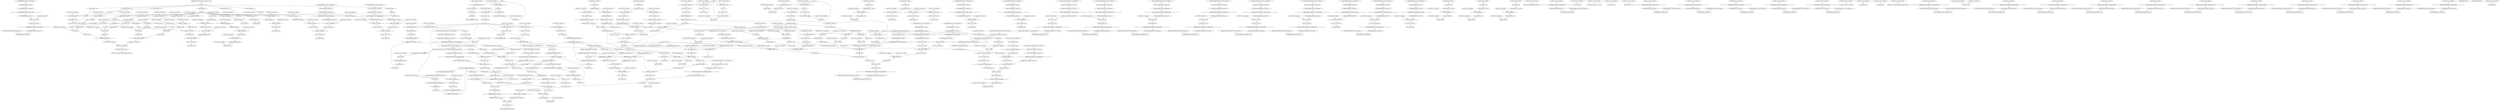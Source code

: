 digraph data_path {
  ADD_u10_u10_3676_wire [shape=ellipse];
  ADD_u8_u8_3474_wire [shape=ellipse];
  ADD_u8_u8_3480_wire [shape=ellipse];
  ADD_u8_u8_3486_wire [shape=ellipse];
  ADD_u8_u8_3495_wire [shape=ellipse];
  ADD_u8_u8_3537_wire [shape=ellipse];
  ADD_u8_u8_3656_wire [shape=ellipse];
  ADD_u8_u8_3720_wire [shape=ellipse];
  ADD_u8_u8_3805_wire [shape=ellipse];
  ADD_u8_u8_3870_wire [shape=ellipse];
  ADD_u8_u8_3949_wire [shape=ellipse];
  ADD_u8_u8_3954_wire [shape=ellipse];
  ADD_u8_u8_3959_wire [shape=ellipse];
  ADD_u8_u8_3964_wire [shape=ellipse];
  ADD_u8_u8_4063_wire [shape=ellipse];
  ADD_u8_u8_4074_wire [shape=ellipse];
  ADD_u8_u8_4085_wire [shape=ellipse];
  ADD_u8_u8_4096_wire [shape=ellipse];
  ADD_u8_u8_4107_wire [shape=ellipse];
  AND_u1_u1_3553_wire [shape=ellipse];
  AND_u1_u1_3646_wire [shape=ellipse];
  AND_u1_u1_3750_wire [shape=ellipse];
  AND_u1_u1_3792_wire [shape=ellipse];
  AND_u1_u1_4015_wire [shape=ellipse];
  AND_u8_u8_3696_wire [shape=ellipse];
  AND_u8_u8_3702_wire [shape=ellipse];
  AND_u8_u8_3830_wire [shape=ellipse];
  AND_u8_u8_3843_wire [shape=ellipse];
  AND_u8_u8_3852_wire [shape=ellipse];
  AND_u8_u8_4030_wire [shape=ellipse];
  AND_u8_u8_4033_wire [shape=ellipse];
  AND_u8_u8_4160_wire [shape=ellipse];
  AND_u8_u8_4169_wire [shape=ellipse];
  AND_u8_u8_4210_wire [shape=ellipse];
  AND_u8_u8_4231_wire [shape=ellipse];
  AND_u8_u8_4234_wire [shape=ellipse];
  BITREDUCEOR_u8_u1_3703_wire [shape=ellipse];
  BITREDUCEOR_u8_u1_3853_wire [shape=ellipse];
  BITREDUCEOR_u8_u1_4178_wire [shape=ellipse];
  BITREDUCEOR_u8_u1_4180_wire [shape=ellipse];
  BITREDUCEOR_u8_u1_4188_wire [shape=ellipse];
  BITREDUCEOR_u8_u1_4190_wire [shape=ellipse];
  BITREDUCEOR_u8_u1_4239_wire [shape=ellipse];
  BITREDUCEOR_u8_u1_4241_wire [shape=ellipse];
  BITSEL_u8_u1_3504_wire [shape=ellipse];
  BITSEL_u8_u1_3511_wire [shape=ellipse];
  BITSEL_u8_u1_3518_wire [shape=ellipse];
  BITSEL_u8_u1_3530_wire [shape=ellipse];
  B_3648 [shape=ellipse];
  CONCAT_u16_u32_3998_wire [shape=ellipse];
  CONCAT_u8_u16_3994_wire [shape=ellipse];
  CONCAT_u8_u16_3997_wire [shape=ellipse];
  C_3708 [shape=ellipse];
  D_3794 [shape=ellipse];
  EQ_u10_u1_3681_wire [shape=ellipse];
  EQ_u10_u1_3836_wire [shape=ellipse];
  EQ_u1_u1_3466_wire [shape=ellipse];
  EQ_u1_u1_3642_wire [shape=ellipse];
  EQ_u1_u1_3788_wire [shape=ellipse];
  EQ_u1_u1_3848_wire [shape=ellipse];
  EQ_u1_u1_4196_wire [shape=ellipse];
  EQ_u8_u1_3497_wire [shape=ellipse];
  EQ_u8_u1_3539_wire [shape=ellipse];
  E_3858 [shape=ellipse];
  LOAD_dataErrorInterruptStatus_4025_data_0 [shape=ellipse];
  LOAD_dataErrorInterruptStatus_4025_wire [shape=ellipse];
  LOAD_dataErrorInterruptStatus_4025_word_address_0 [shape=ellipse];
  LOAD_dataErrorInterruptStatus_4155_data_0 [shape=ellipse];
  LOAD_dataErrorInterruptStatus_4155_wire [shape=ellipse];
  LOAD_dataErrorInterruptStatus_4155_word_address_0 [shape=ellipse];
  LOAD_dataRxEnrty1_4002_data_0 [shape=ellipse];
  LOAD_dataRxEnrty1_4002_wire [shape=ellipse];
  LOAD_dataRxEnrty1_4002_word_address_0 [shape=ellipse];
  LOAD_dataRxEnrty1_4011_data_0 [shape=ellipse];
  LOAD_dataRxEnrty1_4011_wire [shape=ellipse];
  LOAD_dataRxEnrty1_4011_word_address_0 [shape=ellipse];
  LOAD_dataRxEnrty2_4006_data_0 [shape=ellipse];
  LOAD_dataRxEnrty2_4006_wire [shape=ellipse];
  LOAD_dataRxEnrty2_4006_word_address_0 [shape=ellipse];
  LOAD_dataRxEnrty2_4013_data_0 [shape=ellipse];
  LOAD_dataRxEnrty2_4013_wire [shape=ellipse];
  LOAD_dataRxEnrty2_4013_word_address_0 [shape=ellipse];
  LOAD_errorInterruptFlag1_3773_data_0 [shape=ellipse];
  LOAD_errorInterruptFlag1_3773_wire [shape=ellipse];
  LOAD_errorInterruptFlag1_3773_word_address_0 [shape=ellipse];
  LOAD_errorInterruptFlag1_3939_data_0 [shape=ellipse];
  LOAD_errorInterruptFlag1_3939_wire [shape=ellipse];
  LOAD_errorInterruptFlag1_3939_word_address_0 [shape=ellipse];
  LOAD_errorInterruptFlag1_4029_data_0 [shape=ellipse];
  LOAD_errorInterruptFlag1_4029_wire [shape=ellipse];
  LOAD_errorInterruptFlag1_4029_word_address_0 [shape=ellipse];
  LOAD_errorInterruptFlag1_4159_data_0 [shape=ellipse];
  LOAD_errorInterruptFlag1_4159_wire [shape=ellipse];
  LOAD_errorInterruptFlag1_4159_word_address_0 [shape=ellipse];
  LOAD_errorInterruptFlag2_4168_data_0 [shape=ellipse];
  LOAD_errorInterruptFlag2_4168_wire [shape=ellipse];
  LOAD_errorInterruptFlag2_4168_word_address_0 [shape=ellipse];
  LOAD_normalInterruptFlag1_3606_data_0 [shape=ellipse];
  LOAD_normalInterruptFlag1_3606_wire [shape=ellipse];
  LOAD_normalInterruptFlag1_3606_word_address_0 [shape=ellipse];
  LOAD_normalInterruptFlag1_3629_data_0 [shape=ellipse];
  LOAD_normalInterruptFlag1_3629_wire [shape=ellipse];
  LOAD_normalInterruptFlag1_3629_word_address_0 [shape=ellipse];
  LOAD_normalInterruptFlag1_3768_data_0 [shape=ellipse];
  LOAD_normalInterruptFlag1_3768_wire [shape=ellipse];
  LOAD_normalInterruptFlag1_3768_word_address_0 [shape=ellipse];
  LOAD_normalInterruptFlag1_3934_data_0 [shape=ellipse];
  LOAD_normalInterruptFlag1_3934_wire [shape=ellipse];
  LOAD_normalInterruptFlag1_3934_word_address_0 [shape=ellipse];
  LOAD_normalInterruptFlag1_4211_data_0 [shape=ellipse];
  LOAD_normalInterruptFlag1_4211_wire [shape=ellipse];
  LOAD_normalInterruptFlag1_4211_word_address_0 [shape=ellipse];
  LOAD_rxBufferPointer_3589_data_0 [shape=ellipse];
  LOAD_rxBufferPointer_3589_wire [shape=ellipse];
  LOAD_rxBufferPointer_3589_word_address_0 [shape=ellipse];
  LOAD_rxBufferPointer_3789_data_0 [shape=ellipse];
  LOAD_rxBufferPointer_3789_wire [shape=ellipse];
  LOAD_rxBufferPointer_3789_word_address_0 [shape=ellipse];
  LOAD_rxBufferPointer_3820_data_0 [shape=ellipse];
  LOAD_rxBufferPointer_3820_wire [shape=ellipse];
  LOAD_rxBufferPointer_3820_word_address_0 [shape=ellipse];
  LOAD_rxBufferPointer_3834_data_0 [shape=ellipse];
  LOAD_rxBufferPointer_3834_wire [shape=ellipse];
  LOAD_rxBufferPointer_3834_word_address_0 [shape=ellipse];
  LOAD_txBufferPointer_3612_data_0 [shape=ellipse];
  LOAD_txBufferPointer_3612_wire [shape=ellipse];
  LOAD_txBufferPointer_3612_word_address_0 [shape=ellipse];
  LOAD_txBufferPointer_3643_data_0 [shape=ellipse];
  LOAD_txBufferPointer_3643_wire [shape=ellipse];
  LOAD_txBufferPointer_3643_word_address_0 [shape=ellipse];
  LOAD_txBufferPointer_3674_data_0 [shape=ellipse];
  LOAD_txBufferPointer_3674_wire [shape=ellipse];
  LOAD_txBufferPointer_3674_word_address_0 [shape=ellipse];
  LOAD_txBufferPointer_3679_data_0 [shape=ellipse];
  LOAD_txBufferPointer_3679_wire [shape=ellipse];
  LOAD_txBufferPointer_3679_word_address_0 [shape=ellipse];
  LSHR_u8_u8_3546_wire [shape=ellipse];
  MUX_4005_wire [shape=ellipse];
  MUX_4009_wire [shape=ellipse];
  MUX_4018_wire [shape=ellipse];
  NEQ_u10_u1_3791_wire [shape=ellipse];
  NEQ_u16_u1_3903_wire [shape=ellipse];
  NEQ_u8_u1_3737_wire [shape=ellipse];
  NEQ_u8_u1_3887_wire [shape=ellipse];
  NEQ_u8_u1_4118_wire [shape=ellipse];
  NOT_u1_u1_3747_wire [shape=ellipse];
  NOT_u1_u1_4012_wire [shape=ellipse];
  NOT_u1_u1_4014_wire [shape=ellipse];
  OR_u1_u1_4181_wire [shape=ellipse];
  OR_u1_u1_4242_wire [shape=ellipse];
  OR_u8_u8_3598_wire [shape=ellipse];
  OR_u8_u8_3608_wire [shape=ellipse];
  OR_u8_u8_3621_wire [shape=ellipse];
  OR_u8_u8_3631_wire [shape=ellipse];
  OR_u8_u8_3688_wire [shape=ellipse];
  OR_u8_u8_3770_wire [shape=ellipse];
  OR_u8_u8_3775_wire [shape=ellipse];
  OR_u8_u8_3936_wire [shape=ellipse];
  OR_u8_u8_3941_wire [shape=ellipse];
  OR_u8_u8_4010_wire [shape=ellipse];
  OR_u8_u8_4019_wire [shape=ellipse];
  OR_u8_u8_4027_wire [shape=ellipse];
  OR_u8_u8_4028_wire [shape=ellipse];
  OR_u8_u8_4157_wire [shape=ellipse];
  OR_u8_u8_4158_wire [shape=ellipse];
  OR_u8_u8_4167_wire [shape=ellipse];
  OR_u8_u8_4200_wire [shape=ellipse];
  OR_u8_u8_4202_wire [shape=ellipse];
  OR_u8_u8_4205_wire_constant [shape=ellipse];
  OR_u8_u8_4207_wire [shape=ellipse];
  OR_u8_u8_4208_wire [shape=ellipse];
  R_ONE_1_3381_wire_constant [shape=ellipse];
  R_ONE_1_3916_wire_constant [shape=ellipse];
  R_ONE_2_3512_wire_constant [shape=ellipse];
  R_ONE_8_3710_wire_constant [shape=ellipse];
  R_ONE_8_3860_wire_constant [shape=ellipse];
  R_ONE_8_4038_wire_constant [shape=ellipse];
  R_ZERO_1_3372_wire_constant [shape=ellipse];
  R_ZERO_1_3375_wire_constant [shape=ellipse];
  R_ZERO_1_3378_wire_constant [shape=ellipse];
  R_ZERO_1_3404_wire_constant [shape=ellipse];
  R_ZERO_1_3407_wire_constant [shape=ellipse];
  R_ZERO_1_3563_wire_constant [shape=ellipse];
  R_ZERO_1_3566_wire_constant [shape=ellipse];
  R_ZERO_1_3913_wire_constant [shape=ellipse];
  R_ZERO_1_4249_wire_constant [shape=ellipse];
  R_ZERO_2_3412_wire_constant [shape=ellipse];
  R_ZERO_2_3505_wire_constant [shape=ellipse];
  R_ZERO_32_3490_wire_constant [shape=ellipse];
  R_ZERO_8_3410_wire_constant [shape=ellipse];
  R_ZERO_8_3930_wire_constant [shape=ellipse];
  R_ZERO_8_3970_wire_constant [shape=ellipse];
  R_ZERO_8_3976_wire_constant [shape=ellipse];
  R_ZERO_8_3982_wire_constant [shape=ellipse];
  R_ZERO_8_3988_wire_constant [shape=ellipse];
  R_ZERO_8_4016_wire_constant [shape=ellipse];
  R_ZERO_8_4246_wire_constant [shape=ellipse];
  STORE_dataErrorInterruptStatus_3409_data_0 [shape=ellipse];
  STORE_dataErrorInterruptStatus_3409_word_address_0 [shape=ellipse];
  STORE_dataErrorInterruptStatus_4001_data_0 [shape=ellipse];
  STORE_dataErrorInterruptStatus_4001_word_address_0 [shape=ellipse];
  STORE_dataRxEnrty1_3403_data_0 [shape=ellipse];
  STORE_dataRxEnrty1_3403_word_address_0 [shape=ellipse];
  STORE_dataRxEnrty1_3562_data_0 [shape=ellipse];
  STORE_dataRxEnrty1_3562_word_address_0 [shape=ellipse];
  STORE_dataRxEnrty1_3912_data_0 [shape=ellipse];
  STORE_dataRxEnrty1_3912_word_address_0 [shape=ellipse];
  STORE_dataRxEnrty2_3406_data_0 [shape=ellipse];
  STORE_dataRxEnrty2_3406_word_address_0 [shape=ellipse];
  STORE_dataRxEnrty2_3565_data_0 [shape=ellipse];
  STORE_dataRxEnrty2_3565_word_address_0 [shape=ellipse];
  STORE_dataRxEnrty2_3915_data_0 [shape=ellipse];
  STORE_dataRxEnrty2_3915_word_address_0 [shape=ellipse];
  STORE_errorInterruptFlag1_3389_data_0 [shape=ellipse];
  STORE_errorInterruptFlag1_3389_word_address_0 [shape=ellipse];
  STORE_errorInterruptFlag1_3581_data_0 [shape=ellipse];
  STORE_errorInterruptFlag1_3581_word_address_0 [shape=ellipse];
  STORE_errorInterruptFlag1_3772_data_0 [shape=ellipse];
  STORE_errorInterruptFlag1_3772_word_address_0 [shape=ellipse];
  STORE_errorInterruptFlag1_3938_data_0 [shape=ellipse];
  STORE_errorInterruptFlag1_3938_word_address_0 [shape=ellipse];
  STORE_errorInterruptFlag2_3392_data_0 [shape=ellipse];
  STORE_errorInterruptFlag2_3392_word_address_0 [shape=ellipse];
  STORE_errorInterruptFlag2_3584_data_0 [shape=ellipse];
  STORE_errorInterruptFlag2_3584_word_address_0 [shape=ellipse];
  STORE_normalInterruptFlag1_3383_data_0 [shape=ellipse];
  STORE_normalInterruptFlag1_3383_word_address_0 [shape=ellipse];
  STORE_normalInterruptFlag1_3575_data_0 [shape=ellipse];
  STORE_normalInterruptFlag1_3575_word_address_0 [shape=ellipse];
  STORE_normalInterruptFlag1_3605_data_0 [shape=ellipse];
  STORE_normalInterruptFlag1_3605_word_address_0 [shape=ellipse];
  STORE_normalInterruptFlag1_3628_data_0 [shape=ellipse];
  STORE_normalInterruptFlag1_3628_word_address_0 [shape=ellipse];
  STORE_normalInterruptFlag1_3767_data_0 [shape=ellipse];
  STORE_normalInterruptFlag1_3767_word_address_0 [shape=ellipse];
  STORE_normalInterruptFlag1_3933_data_0 [shape=ellipse];
  STORE_normalInterruptFlag1_3933_word_address_0 [shape=ellipse];
  STORE_normalInterruptFlag2_3386_data_0 [shape=ellipse];
  STORE_normalInterruptFlag2_3386_word_address_0 [shape=ellipse];
  STORE_normalInterruptFlag2_3578_data_0 [shape=ellipse];
  STORE_normalInterruptFlag2_3578_word_address_0 [shape=ellipse];
  STORE_rxBufferPointer_3399_data_0 [shape=ellipse];
  STORE_rxBufferPointer_3399_word_address_0 [shape=ellipse];
  STORE_rxBufferPointer_3819_data_0 [shape=ellipse];
  STORE_rxBufferPointer_3819_word_address_0 [shape=ellipse];
  STORE_txBufferPointer_3395_data_0 [shape=ellipse];
  STORE_txBufferPointer_3395_word_address_0 [shape=ellipse];
  STORE_txBufferPointer_3673_data_0 [shape=ellipse];
  STORE_txBufferPointer_3673_word_address_0 [shape=ellipse];
  SUB_u10_u10_3822_wire [shape=ellipse];
  S_4036 [shape=ellipse];
  UGT_u10_u1_3591_wire [shape=ellipse];
  ULT_u10_u1_3614_wire [shape=ellipse];
  ULT_u10_u1_3645_wire [shape=ellipse];
  ULT_u8_u1_3670_wire [shape=ellipse];
  ULT_u8_u1_3816_wire [shape=ellipse];
  address_3430 [shape=ellipse];
  addresscheck_3542 [shape=ellipse];
  array_obj_ref_4022_data_0 [shape=ellipse];
  array_obj_ref_4022_word_address_0 [shape=ellipse];
  array_obj_ref_4024_data_0 [shape=ellipse];
  array_obj_ref_4024_wire [shape=ellipse];
  array_obj_ref_4024_word_address_0 [shape=ellipse];
  array_obj_ref_4032_data_0 [shape=ellipse];
  array_obj_ref_4032_wire [shape=ellipse];
  array_obj_ref_4032_word_address_0 [shape=ellipse];
  b0_3462 [shape=ellipse];
  b1_3458 [shape=ellipse];
  b2_3454 [shape=ellipse];
  b3_3450 [shape=ellipse];
  blockCountEnable_3706 [shape=ellipse];
  blockCountNext_3758 [shape=ellipse];
  blockCountTrue_3744 [shape=ellipse];
  blockCount_3728 [shape=ellipse];
  blockCount_3728_3716_buffered [shape=ellipse];
  bufferDataPortCheck_3638 [shape=ellipse];
  bufferReadReady_3604 [shape=ellipse];
  bufferWriteReady_3627 [shape=ellipse];
  bytemask_3426 [shape=ellipse];
  checkInterruptEnable_4192 [shape=ellipse];
  clockControlRegTemp_4109 [shape=ellipse];
  commandInhibit_CMD_3533 [shape=ellipse];
  data0_3446 [shape=ellipse];
  data1_3442 [shape=ellipse];
  data2_3438 [shape=ellipse];
  data3_3434 [shape=ellipse];
  dataErrorInterruptStatusVar1_3574 [shape=ellipse];
  dataErrorInterruptStatusVar_3911 [shape=ellipse];
  dataTransferComplete_3574 [shape=ellipse];
  errorInterruptBit_4185 [shape=ellipse];
  errorInterruptEnableRegTemp_4076 [shape=ellipse];
  errorInterruptEnableReg_4082 [shape=ellipse];
  errorInterruptEnableReg_4082_4049_buffered [shape=ellipse];
  errorInterruptEnableVal0_4132 [shape=ellipse];
  errorInterruptEnableVal1_4136 [shape=ellipse];
  errorInterruptLine_4236 [shape=ellipse];
  errorInterruptRegTemp_4065 [shape=ellipse];
  errorInterruptRegVal0_4124 [shape=ellipse];
  errorInterruptRegVal1_4128 [shape=ellipse];
  errorInterruptReg_4071 [shape=ellipse];
  errorInterruptReg_4071_4044_buffered [shape=ellipse];
  errorInterruptSignalEnableRegTemp_4087 [shape=ellipse];
  errorInterruptSignalEnableReg_4093 [shape=ellipse];
  errorInterruptSignalEnableReg_4093_4054_buffered [shape=ellipse];
  errorInterruptSignalEnableVal0_4140 [shape=ellipse];
  errorInterruptSignalEnableVal1_4144 [shape=ellipse];
  errorInterruptStatusVar1_3574 [shape=ellipse];
  errorInterruptStatusVar2_3574 [shape=ellipse];
  interruptLine_4227 [shape=ellipse];
  interrupt_4213 [shape=ellipse];
  konst_3384_wire_constant [shape=ellipse];
  konst_3387_wire_constant [shape=ellipse];
  konst_3390_wire_constant [shape=ellipse];
  konst_3393_wire_constant [shape=ellipse];
  konst_3465_wire_constant [shape=ellipse];
  konst_3473_wire_constant [shape=ellipse];
  konst_3479_wire_constant [shape=ellipse];
  konst_3485_wire_constant [shape=ellipse];
  konst_3494_wire_constant [shape=ellipse];
  konst_3496_wire_constant [shape=ellipse];
  konst_3498_wire_constant [shape=ellipse];
  konst_3503_wire_constant [shape=ellipse];
  konst_3510_wire_constant [shape=ellipse];
  konst_3517_wire_constant [shape=ellipse];
  konst_3524_wire_constant [shape=ellipse];
  konst_3529_wire_constant [shape=ellipse];
  konst_3531_wire_constant [shape=ellipse];
  konst_3536_wire_constant [shape=ellipse];
  konst_3538_wire_constant [shape=ellipse];
  konst_3545_wire_constant [shape=ellipse];
  konst_3547_wire_constant [shape=ellipse];
  konst_3556_wire_constant [shape=ellipse];
  konst_3559_wire_constant [shape=ellipse];
  konst_3576_wire_constant [shape=ellipse];
  konst_3579_wire_constant [shape=ellipse];
  konst_3582_wire_constant [shape=ellipse];
  konst_3585_wire_constant [shape=ellipse];
  konst_3590_wire_constant [shape=ellipse];
  konst_3592_wire_constant [shape=ellipse];
  konst_3595_wire_constant [shape=ellipse];
  konst_3597_wire_constant [shape=ellipse];
  konst_3607_wire_constant [shape=ellipse];
  konst_3613_wire_constant [shape=ellipse];
  konst_3615_wire_constant [shape=ellipse];
  konst_3618_wire_constant [shape=ellipse];
  konst_3620_wire_constant [shape=ellipse];
  konst_3630_wire_constant [shape=ellipse];
  konst_3636_wire_constant [shape=ellipse];
  konst_3641_wire_constant [shape=ellipse];
  konst_3644_wire_constant [shape=ellipse];
  konst_3654_wire_constant [shape=ellipse];
  konst_3664_wire_constant [shape=ellipse];
  konst_3669_wire_constant [shape=ellipse];
  konst_3675_wire_constant [shape=ellipse];
  konst_3680_wire_constant [shape=ellipse];
  konst_3682_wire_constant [shape=ellipse];
  konst_3685_wire_constant [shape=ellipse];
  konst_3687_wire_constant [shape=ellipse];
  konst_3690_wire_constant [shape=ellipse];
  konst_3695_wire_constant [shape=ellipse];
  konst_3701_wire_constant [shape=ellipse];
  konst_3718_wire_constant [shape=ellipse];
  konst_3731_wire_constant [shape=ellipse];
  konst_3736_wire_constant [shape=ellipse];
  konst_3742_wire_constant [shape=ellipse];
  konst_3759_wire_constant [shape=ellipse];
  konst_3763_wire_constant [shape=ellipse];
  konst_3769_wire_constant [shape=ellipse];
  konst_3774_wire_constant [shape=ellipse];
  konst_3782_wire_constant [shape=ellipse];
  konst_3787_wire_constant [shape=ellipse];
  konst_3790_wire_constant [shape=ellipse];
  konst_3803_wire_constant [shape=ellipse];
  konst_3810_wire_constant [shape=ellipse];
  konst_3815_wire_constant [shape=ellipse];
  konst_3821_wire_constant [shape=ellipse];
  konst_3824_wire_constant [shape=ellipse];
  konst_3829_wire_constant [shape=ellipse];
  konst_3835_wire_constant [shape=ellipse];
  konst_3837_wire_constant [shape=ellipse];
  konst_3840_wire_constant [shape=ellipse];
  konst_3842_wire_constant [shape=ellipse];
  konst_3847_wire_constant [shape=ellipse];
  konst_3851_wire_constant [shape=ellipse];
  konst_3868_wire_constant [shape=ellipse];
  konst_3881_wire_constant [shape=ellipse];
  konst_3886_wire_constant [shape=ellipse];
  konst_3892_wire_constant [shape=ellipse];
  konst_3902_wire_constant [shape=ellipse];
  konst_3906_wire_constant [shape=ellipse];
  konst_3918_wire_constant [shape=ellipse];
  konst_3922_wire_constant [shape=ellipse];
  konst_3935_wire_constant [shape=ellipse];
  konst_3940_wire_constant [shape=ellipse];
  konst_3948_wire_constant [shape=ellipse];
  konst_3953_wire_constant [shape=ellipse];
  konst_3958_wire_constant [shape=ellipse];
  konst_3963_wire_constant [shape=ellipse];
  konst_4004_wire_constant [shape=ellipse];
  konst_4008_wire_constant [shape=ellipse];
  konst_4017_wire_constant [shape=ellipse];
  konst_4061_wire_constant [shape=ellipse];
  konst_4072_wire_constant [shape=ellipse];
  konst_4083_wire_constant [shape=ellipse];
  konst_4094_wire_constant [shape=ellipse];
  konst_4105_wire_constant [shape=ellipse];
  konst_4112_wire_constant [shape=ellipse];
  konst_4117_wire_constant [shape=ellipse];
  konst_4173_wire_constant [shape=ellipse];
  konst_4195_wire_constant [shape=ellipse];
  konst_4214_wire_constant [shape=ellipse];
  konst_4217_wire_constant [shape=ellipse];
  konst_4220_wire_constant [shape=ellipse];
  konst_4245_wire_constant [shape=ellipse];
  lastBlock_3752 [shape=ellipse];
  newBlockCountTemp_3722 [shape=ellipse];
  newBlockCount_3712 [shape=ellipse];
  newReadBlockCount_3908 [shape=ellipse];
  next_B_3666 [shape=ellipse];
  next_B_3666_3650_buffered [shape=ellipse];
  next_C_3733 [shape=ellipse];
  next_C_3733_3711_buffered [shape=ellipse];
  next_D_3812 [shape=ellipse];
  next_D_3812_3798_buffered [shape=ellipse];
  next_E_3883 [shape=ellipse];
  next_E_3883_3861_buffered [shape=ellipse];
  next_S_4114 [shape=ellipse];
  next_S_4114_4039_buffered [shape=ellipse];
  normalInterruptEnableRegTemp_4098 [shape=ellipse];
  normalInterruptEnableReg_4104 [shape=ellipse];
  normalInterruptEnableReg_4104_4059_buffered [shape=ellipse];
  normalInterruptEnableVal0_4148 [shape=ellipse];
  normalInterruptEnableVal1_4152 [shape=ellipse];
  normalInterruptStatusVar1_3574 [shape=ellipse];
  normalInterruptStatusVar2_3574 [shape=ellipse];
  presentStateVal_3526 [shape=ellipse];
  presentState_3549 [shape=ellipse];
  readBlockCountEnable_3856 [shape=ellipse];
  readBlockCountTrue_3894 [shape=ellipse];
  readBlockCount_3878 [shape=ellipse];
  readBlockCount_3878_3866_buffered [shape=ellipse];
  readBufferDataPortCheck_3784 [shape=ellipse];
  readDataTransferComplete_3932 [shape=ellipse];
  readErrorInterruptEnableReg_4045 [shape=ellipse];
  readErrorInterruptReg_4040 [shape=ellipse];
  readErrorInterruptSignalEnableReg_4050 [shape=ellipse];
  readLastBlock_3899 [shape=ellipse];
  readNewBlockCount_3862 [shape=ellipse];
  readNormalInterruptEnableReg_4055 [shape=ellipse];
  readTemp0_3966 [shape=ellipse];
  readTemp1_3961 [shape=ellipse];
  readTemp2_3956 [shape=ellipse];
  readTemp3_3951 [shape=ellipse];
  readdata0_3990 [shape=ellipse];
  readdata1_3984 [shape=ellipse];
  readdata2_3978 [shape=ellipse];
  readdata3_3972 [shape=ellipse];
  readnewBlockCountTemp_3872 [shape=ellipse];
  request_3418 [shape=ellipse];
  rwbar_3422 [shape=ellipse];
  singleMultipleBlock_3698 [shape=ellipse];
  singleMultipleReadBlock_3832 [shape=ellipse];
  slice_3725_wire [shape=ellipse];
  slice_3761_wire [shape=ellipse];
  slice_3765_wire [shape=ellipse];
  slice_3875_wire [shape=ellipse];
  slice_3920_wire [shape=ellipse];
  slice_3924_wire [shape=ellipse];
  slice_4068_wire [shape=ellipse];
  slice_4079_wire [shape=ellipse];
  slice_4090_wire [shape=ellipse];
  slice_4101_wire [shape=ellipse];
  softwareResetVal_3500 [shape=ellipse];
  tempBuf2_3802 [shape=ellipse];
  tempBuf_3658 [shape=ellipse];
  tempErrorReg0_4163 [shape=ellipse];
  tempErrorReg1_4172 [shape=ellipse];
  tempNormalSignal_4222 [shape=ellipse];
  tempPresentStateHere_3558 [shape=ellipse];
  tempPresentState_1_1_3594 [shape=ellipse];
  tempPresentState_1_2_3617 [shape=ellipse];
  tempPresentState_1_3_3684 [shape=ellipse];
  tempPresentState_1_4_3839 [shape=ellipse];
  transferComplete_3758 [shape=ellipse];
  transferRegVal2_3826 [shape=ellipse];
  transferRegVal_3692 [shape=ellipse];
  type_cast_3397_wire_constant [shape=ellipse];
  type_cast_3401_wire_constant [shape=ellipse];
  type_cast_3520_wire_constant [shape=ellipse];
  type_cast_3652_wire_constant [shape=ellipse];
  type_cast_3715_wire_constant [shape=ellipse];
  type_cast_3797_wire_constant [shape=ellipse];
  type_cast_3865_wire_constant [shape=ellipse];
  type_cast_3929_wire_constant [shape=ellipse];
  type_cast_4043_wire_constant [shape=ellipse];
  type_cast_4048_wire_constant [shape=ellipse];
  type_cast_4053_wire_constant [shape=ellipse];
  type_cast_4058_wire_constant [shape=ellipse];
  type_cast_4183_wire_constant [shape=ellipse];
  ADD_u10_u10_3676_inst [shape=rectangle];
LOAD_txBufferPointer_3674_wire  -> ADD_u10_u10_3676_inst;
konst_3675_wire_constant  -> ADD_u10_u10_3676_inst;
ADD_u10_u10_3676_inst -> ADD_u10_u10_3676_wire;
  ADD_u8_u8_3474_inst [shape=diamond];
address_3430  -> ADD_u8_u8_3474_inst;
konst_3473_wire_constant  -> ADD_u8_u8_3474_inst;
ADD_u8_u8_3474_inst -> ADD_u8_u8_3474_wire;
  ADD_u8_u8_3480_inst [shape=diamond];
address_3430  -> ADD_u8_u8_3480_inst;
konst_3479_wire_constant  -> ADD_u8_u8_3480_inst;
ADD_u8_u8_3480_inst -> ADD_u8_u8_3480_wire;
  ADD_u8_u8_3486_inst [shape=diamond];
address_3430  -> ADD_u8_u8_3486_inst;
konst_3485_wire_constant  -> ADD_u8_u8_3486_inst;
ADD_u8_u8_3486_inst -> ADD_u8_u8_3486_wire;
  ADD_u8_u8_3495_inst [shape=diamond];
address_3430  -> ADD_u8_u8_3495_inst;
konst_3494_wire_constant  -> ADD_u8_u8_3495_inst;
ADD_u8_u8_3495_inst -> ADD_u8_u8_3495_wire;
  ADD_u8_u8_3537_inst [shape=diamond];
address_3430  -> ADD_u8_u8_3537_inst;
konst_3536_wire_constant  -> ADD_u8_u8_3537_inst;
ADD_u8_u8_3537_inst -> ADD_u8_u8_3537_wire;
  ADD_u8_u8_3656_inst [shape=diamond];
B_3648  -> ADD_u8_u8_3656_inst;
konst_3654_wire_constant  -> ADD_u8_u8_3656_inst;
ADD_u8_u8_3656_inst -> ADD_u8_u8_3656_wire;
  ADD_u8_u8_3665_inst [shape=diamond];
B_3648  -> ADD_u8_u8_3665_inst;
konst_3664_wire_constant  -> ADD_u8_u8_3665_inst;
ADD_u8_u8_3665_inst -> next_B_3666;
  ADD_u8_u8_3720_inst [shape=diamond];
C_3708  -> ADD_u8_u8_3720_inst;
konst_3718_wire_constant  -> ADD_u8_u8_3720_inst;
ADD_u8_u8_3720_inst -> ADD_u8_u8_3720_wire;
  ADD_u8_u8_3805_inst [shape=diamond];
D_3794  -> ADD_u8_u8_3805_inst;
konst_3803_wire_constant  -> ADD_u8_u8_3805_inst;
ADD_u8_u8_3805_inst -> ADD_u8_u8_3805_wire;
  ADD_u8_u8_3811_inst [shape=diamond];
D_3794  -> ADD_u8_u8_3811_inst;
konst_3810_wire_constant  -> ADD_u8_u8_3811_inst;
ADD_u8_u8_3811_inst -> next_D_3812;
  ADD_u8_u8_3870_inst [shape=diamond];
E_3858  -> ADD_u8_u8_3870_inst;
konst_3868_wire_constant  -> ADD_u8_u8_3870_inst;
ADD_u8_u8_3870_inst -> ADD_u8_u8_3870_wire;
  ADD_u8_u8_3949_inst [shape=diamond];
address_3430  -> ADD_u8_u8_3949_inst;
konst_3948_wire_constant  -> ADD_u8_u8_3949_inst;
ADD_u8_u8_3949_inst -> ADD_u8_u8_3949_wire;
  ADD_u8_u8_3954_inst [shape=diamond];
address_3430  -> ADD_u8_u8_3954_inst;
konst_3953_wire_constant  -> ADD_u8_u8_3954_inst;
ADD_u8_u8_3954_inst -> ADD_u8_u8_3954_wire;
  ADD_u8_u8_3959_inst [shape=diamond];
address_3430  -> ADD_u8_u8_3959_inst;
konst_3958_wire_constant  -> ADD_u8_u8_3959_inst;
ADD_u8_u8_3959_inst -> ADD_u8_u8_3959_wire;
  ADD_u8_u8_3964_inst [shape=diamond];
address_3430  -> ADD_u8_u8_3964_inst;
konst_3963_wire_constant  -> ADD_u8_u8_3964_inst;
ADD_u8_u8_3964_inst -> ADD_u8_u8_3964_wire;
  ADD_u8_u8_4063_inst [shape=diamond];
S_4036  -> ADD_u8_u8_4063_inst;
konst_4061_wire_constant  -> ADD_u8_u8_4063_inst;
ADD_u8_u8_4063_inst -> ADD_u8_u8_4063_wire;
  ADD_u8_u8_4074_inst [shape=diamond];
S_4036  -> ADD_u8_u8_4074_inst;
konst_4072_wire_constant  -> ADD_u8_u8_4074_inst;
ADD_u8_u8_4074_inst -> ADD_u8_u8_4074_wire;
  ADD_u8_u8_4085_inst [shape=diamond];
S_4036  -> ADD_u8_u8_4085_inst;
konst_4083_wire_constant  -> ADD_u8_u8_4085_inst;
ADD_u8_u8_4085_inst -> ADD_u8_u8_4085_wire;
  ADD_u8_u8_4096_inst [shape=diamond];
S_4036  -> ADD_u8_u8_4096_inst;
konst_4094_wire_constant  -> ADD_u8_u8_4096_inst;
ADD_u8_u8_4096_inst -> ADD_u8_u8_4096_wire;
  ADD_u8_u8_4107_inst [shape=diamond];
S_4036  -> ADD_u8_u8_4107_inst;
konst_4105_wire_constant  -> ADD_u8_u8_4107_inst;
ADD_u8_u8_4107_inst -> ADD_u8_u8_4107_wire;
  AND_u1_u1_3541_inst [shape=diamond];
EQ_u8_u1_3539_wire  -> AND_u1_u1_3541_inst;
b0_3462  -> AND_u1_u1_3541_inst;
AND_u1_u1_3541_inst -> addresscheck_3542;
  AND_u1_u1_3553_inst [shape=diamond];
addresscheck_3542  -> AND_u1_u1_3553_inst;
commandInhibit_CMD_3533  -> AND_u1_u1_3553_inst;
AND_u1_u1_3553_inst -> AND_u1_u1_3553_wire;
  AND_u1_u1_3646_inst [shape=diamond];
EQ_u1_u1_3642_wire  -> AND_u1_u1_3646_inst;
ULT_u10_u1_3645_wire  -> AND_u1_u1_3646_inst;
AND_u1_u1_3646_inst -> AND_u1_u1_3646_wire;
  AND_u1_u1_3705_inst [shape=rectangle];
BITREDUCEOR_u8_u1_3703_wire  -> AND_u1_u1_3705_inst;
singleMultipleBlock_3698  -> AND_u1_u1_3705_inst;
AND_u1_u1_3705_inst -> blockCountEnable_3706;
  AND_u1_u1_3750_inst [shape=diamond];
blockCountEnable_3706  -> AND_u1_u1_3750_inst;
blockCountTrue_3744  -> AND_u1_u1_3750_inst;
AND_u1_u1_3750_inst -> AND_u1_u1_3750_wire;
  AND_u1_u1_3792_inst [shape=diamond];
EQ_u1_u1_3788_wire  -> AND_u1_u1_3792_inst;
NEQ_u10_u1_3791_wire  -> AND_u1_u1_3792_inst;
AND_u1_u1_3792_inst -> AND_u1_u1_3792_wire;
  AND_u1_u1_3855_inst [shape=rectangle];
BITREDUCEOR_u8_u1_3853_wire  -> AND_u1_u1_3855_inst;
singleMultipleBlock_3698  -> AND_u1_u1_3855_inst;
AND_u1_u1_3855_inst -> readBlockCountEnable_3856;
  AND_u1_u1_3898_inst [shape=rectangle];
readBlockCountEnable_3856  -> AND_u1_u1_3898_inst;
readBlockCountTrue_3894  -> AND_u1_u1_3898_inst;
AND_u1_u1_3898_inst -> readLastBlock_3899;
  AND_u1_u1_4015_inst [shape=diamond];
NOT_u1_u1_4012_wire  -> AND_u1_u1_4015_inst;
NOT_u1_u1_4014_wire  -> AND_u1_u1_4015_inst;
AND_u1_u1_4015_inst -> AND_u1_u1_4015_wire;
  AND_u8_u8_3696_inst [shape=diamond];
transferRegVal_3692  -> AND_u8_u8_3696_inst;
konst_3695_wire_constant  -> AND_u8_u8_3696_inst;
AND_u8_u8_3696_inst -> AND_u8_u8_3696_wire;
  AND_u8_u8_3702_inst [shape=diamond];
transferRegVal_3692  -> AND_u8_u8_3702_inst;
konst_3701_wire_constant  -> AND_u8_u8_3702_inst;
AND_u8_u8_3702_inst -> AND_u8_u8_3702_wire;
  AND_u8_u8_3830_inst [shape=diamond];
transferRegVal2_3826  -> AND_u8_u8_3830_inst;
konst_3829_wire_constant  -> AND_u8_u8_3830_inst;
AND_u8_u8_3830_inst -> AND_u8_u8_3830_wire;
  AND_u8_u8_3843_inst [shape=diamond];
tempPresentState_1_4_3839  -> AND_u8_u8_3843_inst;
konst_3842_wire_constant  -> AND_u8_u8_3843_inst;
AND_u8_u8_3843_inst -> AND_u8_u8_3843_wire;
  AND_u8_u8_3852_inst [shape=diamond];
transferRegVal2_3826  -> AND_u8_u8_3852_inst;
konst_3851_wire_constant  -> AND_u8_u8_3852_inst;
AND_u8_u8_3852_inst -> AND_u8_u8_3852_wire;
  AND_u8_u8_4030_inst [shape=diamond];
OR_u8_u8_4028_wire  -> AND_u8_u8_4030_inst;
LOAD_errorInterruptFlag1_4029_wire  -> AND_u8_u8_4030_inst;
AND_u8_u8_4030_inst -> AND_u8_u8_4030_wire;
  AND_u8_u8_4033_inst [shape=rectangle];
AND_u8_u8_4030_wire  -> AND_u8_u8_4033_inst;
array_obj_ref_4032_wire  -> AND_u8_u8_4033_inst;
AND_u8_u8_4033_inst -> AND_u8_u8_4033_wire;
  AND_u8_u8_4160_inst [shape=diamond];
OR_u8_u8_4158_wire  -> AND_u8_u8_4160_inst;
LOAD_errorInterruptFlag1_4159_wire  -> AND_u8_u8_4160_inst;
AND_u8_u8_4160_inst -> AND_u8_u8_4160_wire;
  AND_u8_u8_4162_inst [shape=rectangle];
AND_u8_u8_4160_wire  -> AND_u8_u8_4162_inst;
errorInterruptEnableVal0_4132  -> AND_u8_u8_4162_inst;
AND_u8_u8_4162_inst -> tempErrorReg0_4163;
  AND_u8_u8_4169_inst [shape=diamond];
OR_u8_u8_4167_wire  -> AND_u8_u8_4169_inst;
LOAD_errorInterruptFlag2_4168_wire  -> AND_u8_u8_4169_inst;
AND_u8_u8_4169_inst -> AND_u8_u8_4169_wire;
  AND_u8_u8_4171_inst [shape=rectangle];
AND_u8_u8_4169_wire  -> AND_u8_u8_4171_inst;
errorInterruptEnableVal1_4136  -> AND_u8_u8_4171_inst;
AND_u8_u8_4171_inst -> tempErrorReg1_4172;
  AND_u8_u8_4210_inst [shape=diamond];
OR_u8_u8_4208_wire  -> AND_u8_u8_4210_inst;
normalInterruptEnableVal0_4148  -> AND_u8_u8_4210_inst;
AND_u8_u8_4210_inst -> AND_u8_u8_4210_wire;
  AND_u8_u8_4212_inst [shape=rectangle];
AND_u8_u8_4210_wire  -> AND_u8_u8_4212_inst;
LOAD_normalInterruptFlag1_4211_wire  -> AND_u8_u8_4212_inst;
AND_u8_u8_4212_inst -> interrupt_4213;
  AND_u8_u8_4226_inst [shape=rectangle];
tempNormalSignal_4222  -> AND_u8_u8_4226_inst;
interrupt_4213  -> AND_u8_u8_4226_inst;
AND_u8_u8_4226_inst -> interruptLine_4227;
  AND_u8_u8_4231_inst [shape=diamond];
tempErrorReg0_4163  -> AND_u8_u8_4231_inst;
errorInterruptSignalEnableVal0_4140  -> AND_u8_u8_4231_inst;
AND_u8_u8_4231_inst -> AND_u8_u8_4231_wire;
  AND_u8_u8_4234_inst [shape=diamond];
tempErrorReg1_4172  -> AND_u8_u8_4234_inst;
errorInterruptSignalEnableVal1_4144  -> AND_u8_u8_4234_inst;
AND_u8_u8_4234_inst -> AND_u8_u8_4234_wire;
  BITREDUCEOR_u8_u1_3697_inst [shape=rectangle];
AND_u8_u8_3696_wire  -> BITREDUCEOR_u8_u1_3697_inst;
BITREDUCEOR_u8_u1_3697_inst -> singleMultipleBlock_3698;
  BITREDUCEOR_u8_u1_3703_inst [shape=diamond];
AND_u8_u8_3702_wire  -> BITREDUCEOR_u8_u1_3703_inst;
BITREDUCEOR_u8_u1_3703_inst -> BITREDUCEOR_u8_u1_3703_wire;
  BITREDUCEOR_u8_u1_3831_inst [shape=rectangle];
AND_u8_u8_3830_wire  -> BITREDUCEOR_u8_u1_3831_inst;
BITREDUCEOR_u8_u1_3831_inst -> singleMultipleReadBlock_3832;
  BITREDUCEOR_u8_u1_3853_inst [shape=diamond];
AND_u8_u8_3852_wire  -> BITREDUCEOR_u8_u1_3853_inst;
BITREDUCEOR_u8_u1_3853_inst -> BITREDUCEOR_u8_u1_3853_wire;
  BITREDUCEOR_u8_u1_4178_inst [shape=diamond];
tempErrorReg0_4163  -> BITREDUCEOR_u8_u1_4178_inst;
BITREDUCEOR_u8_u1_4178_inst -> BITREDUCEOR_u8_u1_4178_wire;
  BITREDUCEOR_u8_u1_4180_inst [shape=diamond];
tempErrorReg1_4172  -> BITREDUCEOR_u8_u1_4180_inst;
BITREDUCEOR_u8_u1_4180_inst -> BITREDUCEOR_u8_u1_4180_wire;
  BITREDUCEOR_u8_u1_4188_inst [shape=diamond];
normalInterruptEnableVal0_4148  -> BITREDUCEOR_u8_u1_4188_inst;
BITREDUCEOR_u8_u1_4188_inst -> BITREDUCEOR_u8_u1_4188_wire;
  BITREDUCEOR_u8_u1_4190_inst [shape=diamond];
normalInterruptEnableVal1_4152  -> BITREDUCEOR_u8_u1_4190_inst;
BITREDUCEOR_u8_u1_4190_inst -> BITREDUCEOR_u8_u1_4190_wire;
  BITREDUCEOR_u8_u1_4239_inst [shape=diamond];
interruptLine_4227  -> BITREDUCEOR_u8_u1_4239_inst;
BITREDUCEOR_u8_u1_4239_inst -> BITREDUCEOR_u8_u1_4239_wire;
  BITREDUCEOR_u8_u1_4241_inst [shape=diamond];
errorInterruptLine_4236  -> BITREDUCEOR_u8_u1_4241_inst;
BITREDUCEOR_u8_u1_4241_inst -> BITREDUCEOR_u8_u1_4241_wire;
  BITSEL_u8_u1_3504_inst [shape=diamond];
softwareResetVal_3500  -> BITSEL_u8_u1_3504_inst;
konst_3503_wire_constant  -> BITSEL_u8_u1_3504_inst;
BITSEL_u8_u1_3504_inst -> BITSEL_u8_u1_3504_wire;
  BITSEL_u8_u1_3511_inst [shape=diamond];
softwareResetVal_3500  -> BITSEL_u8_u1_3511_inst;
konst_3510_wire_constant  -> BITSEL_u8_u1_3511_inst;
BITSEL_u8_u1_3511_inst -> BITSEL_u8_u1_3511_wire;
  BITSEL_u8_u1_3518_inst [shape=diamond];
softwareResetVal_3500  -> BITSEL_u8_u1_3518_inst;
konst_3517_wire_constant  -> BITSEL_u8_u1_3518_inst;
BITSEL_u8_u1_3518_inst -> BITSEL_u8_u1_3518_wire;
  BITSEL_u8_u1_3530_inst [shape=diamond];
presentStateVal_3526  -> BITSEL_u8_u1_3530_inst;
konst_3529_wire_constant  -> BITSEL_u8_u1_3530_inst;
BITSEL_u8_u1_3530_inst -> BITSEL_u8_u1_3530_wire;
  CONCAT_u16_u32_3998_inst [shape=rectangle];
CONCAT_u8_u16_3994_wire  -> CONCAT_u16_u32_3998_inst;
CONCAT_u8_u16_3997_wire  -> CONCAT_u16_u32_3998_inst;
CONCAT_u16_u32_3998_inst -> CONCAT_u16_u32_3998_wire;
  CONCAT_u1_u8_4184_inst [shape=rectangle];
OR_u1_u1_4181_wire  -> CONCAT_u1_u8_4184_inst;
type_cast_4183_wire_constant  -> CONCAT_u1_u8_4184_inst;
CONCAT_u1_u8_4184_inst -> errorInterruptBit_4185;
  CONCAT_u8_u16_3727_inst [shape=diamond];
slice_3725_wire  -> CONCAT_u8_u16_3727_inst;
newBlockCountTemp_3722  -> CONCAT_u8_u16_3727_inst;
CONCAT_u8_u16_3727_inst -> blockCount_3728;
  CONCAT_u8_u16_3877_inst [shape=diamond];
slice_3875_wire  -> CONCAT_u8_u16_3877_inst;
readnewBlockCountTemp_3872  -> CONCAT_u8_u16_3877_inst;
CONCAT_u8_u16_3877_inst -> readBlockCount_3878;
  CONCAT_u8_u16_3994_inst [shape=diamond];
readdata3_3972  -> CONCAT_u8_u16_3994_inst;
readdata2_3978  -> CONCAT_u8_u16_3994_inst;
CONCAT_u8_u16_3994_inst -> CONCAT_u8_u16_3994_wire;
  CONCAT_u8_u16_3997_inst [shape=diamond];
readdata1_3984  -> CONCAT_u8_u16_3997_inst;
readdata0_3990  -> CONCAT_u8_u16_3997_inst;
CONCAT_u8_u16_3997_inst -> CONCAT_u8_u16_3997_wire;
  CONCAT_u8_u16_4070_inst [shape=diamond];
slice_4068_wire  -> CONCAT_u8_u16_4070_inst;
errorInterruptRegTemp_4065  -> CONCAT_u8_u16_4070_inst;
CONCAT_u8_u16_4070_inst -> errorInterruptReg_4071;
  CONCAT_u8_u16_4081_inst [shape=diamond];
slice_4079_wire  -> CONCAT_u8_u16_4081_inst;
errorInterruptEnableRegTemp_4076  -> CONCAT_u8_u16_4081_inst;
CONCAT_u8_u16_4081_inst -> errorInterruptEnableReg_4082;
  CONCAT_u8_u16_4092_inst [shape=diamond];
slice_4090_wire  -> CONCAT_u8_u16_4092_inst;
errorInterruptSignalEnableRegTemp_4087  -> CONCAT_u8_u16_4092_inst;
CONCAT_u8_u16_4092_inst -> errorInterruptSignalEnableReg_4093;
  CONCAT_u8_u16_4103_inst [shape=diamond];
slice_4101_wire  -> CONCAT_u8_u16_4103_inst;
normalInterruptEnableRegTemp_4098  -> CONCAT_u8_u16_4103_inst;
CONCAT_u8_u16_4103_inst -> normalInterruptEnableReg_4104;
  EQ_u10_u1_3681_inst [shape=diamond];
LOAD_txBufferPointer_3679_wire  -> EQ_u10_u1_3681_inst;
konst_3680_wire_constant  -> EQ_u10_u1_3681_inst;
EQ_u10_u1_3681_inst -> EQ_u10_u1_3681_wire;
  EQ_u10_u1_3836_inst [shape=diamond];
LOAD_rxBufferPointer_3834_wire  -> EQ_u10_u1_3836_inst;
konst_3835_wire_constant  -> EQ_u10_u1_3836_inst;
EQ_u10_u1_3836_inst -> EQ_u10_u1_3836_wire;
  EQ_u16_u1_3743_inst [shape=diamond];
blockCount_3728  -> EQ_u16_u1_3743_inst;
konst_3742_wire_constant  -> EQ_u16_u1_3743_inst;
EQ_u16_u1_3743_inst -> blockCountTrue_3744;
  EQ_u16_u1_3893_inst [shape=rectangle];
readBlockCount_3878  -> EQ_u16_u1_3893_inst;
konst_3892_wire_constant  -> EQ_u16_u1_3893_inst;
EQ_u16_u1_3893_inst -> readBlockCountTrue_3894;
  EQ_u1_u1_3466_inst [shape=diamond];
rwbar_3422  -> EQ_u1_u1_3466_inst;
konst_3465_wire_constant  -> EQ_u1_u1_3466_inst;
EQ_u1_u1_3466_inst -> EQ_u1_u1_3466_wire;
  EQ_u1_u1_3532_inst [shape=diamond];
BITSEL_u8_u1_3530_wire  -> EQ_u1_u1_3532_inst;
konst_3531_wire_constant  -> EQ_u1_u1_3532_inst;
EQ_u1_u1_3532_inst -> commandInhibit_CMD_3533;
  EQ_u1_u1_3642_inst [shape=diamond];
bufferDataPortCheck_3638  -> EQ_u1_u1_3642_inst;
konst_3641_wire_constant  -> EQ_u1_u1_3642_inst;
EQ_u1_u1_3642_inst -> EQ_u1_u1_3642_wire;
  EQ_u1_u1_3788_inst [shape=diamond];
readBufferDataPortCheck_3784  -> EQ_u1_u1_3788_inst;
konst_3787_wire_constant  -> EQ_u1_u1_3788_inst;
EQ_u1_u1_3788_inst -> EQ_u1_u1_3788_wire;
  EQ_u1_u1_3848_inst [shape=diamond];
singleMultipleReadBlock_3832  -> EQ_u1_u1_3848_inst;
konst_3847_wire_constant  -> EQ_u1_u1_3848_inst;
EQ_u1_u1_3848_inst -> EQ_u1_u1_3848_wire;
  EQ_u1_u1_4196_inst [shape=diamond];
checkInterruptEnable_4192  -> EQ_u1_u1_4196_inst;
konst_4195_wire_constant  -> EQ_u1_u1_4196_inst;
EQ_u1_u1_4196_inst -> EQ_u1_u1_4196_wire;
  EQ_u8_u1_3497_inst [shape=diamond];
ADD_u8_u8_3495_wire  -> EQ_u8_u1_3497_inst;
konst_3496_wire_constant  -> EQ_u8_u1_3497_inst;
EQ_u8_u1_3497_inst -> EQ_u8_u1_3497_wire;
  EQ_u8_u1_3539_inst [shape=diamond];
ADD_u8_u8_3537_wire  -> EQ_u8_u1_3539_inst;
konst_3538_wire_constant  -> EQ_u8_u1_3539_inst;
EQ_u8_u1_3539_inst -> EQ_u8_u1_3539_wire;
  EQ_u8_u1_3637_inst [shape=diamond];
address_3430  -> EQ_u8_u1_3637_inst;
konst_3636_wire_constant  -> EQ_u8_u1_3637_inst;
EQ_u8_u1_3637_inst -> bufferDataPortCheck_3638;
  EQ_u8_u1_3783_inst [shape=diamond];
address_3430  -> EQ_u8_u1_3783_inst;
konst_3782_wire_constant  -> EQ_u8_u1_3783_inst;
EQ_u8_u1_3783_inst -> readBufferDataPortCheck_3784;
  LOAD_dataErrorInterruptStatus_4025_gather_scatter [shape=diamond];
LOAD_dataErrorInterruptStatus_4025_data_0  -> LOAD_dataErrorInterruptStatus_4025_gather_scatter;
LOAD_dataErrorInterruptStatus_4025_gather_scatter -> LOAD_dataErrorInterruptStatus_4025_wire;
  LOAD_dataErrorInterruptStatus_4025_load_0 [shape=rectangle];
LOAD_dataErrorInterruptStatus_4025_word_address_0  -> LOAD_dataErrorInterruptStatus_4025_load_0;
LOAD_dataErrorInterruptStatus_4025_load_0 -> LOAD_dataErrorInterruptStatus_4025_data_0;
  LOAD_dataErrorInterruptStatus_4155_gather_scatter [shape=diamond];
LOAD_dataErrorInterruptStatus_4155_data_0  -> LOAD_dataErrorInterruptStatus_4155_gather_scatter;
LOAD_dataErrorInterruptStatus_4155_gather_scatter -> LOAD_dataErrorInterruptStatus_4155_wire;
  LOAD_dataErrorInterruptStatus_4155_load_0 [shape=rectangle];
LOAD_dataErrorInterruptStatus_4155_word_address_0  -> LOAD_dataErrorInterruptStatus_4155_load_0;
LOAD_dataErrorInterruptStatus_4155_load_0 -> LOAD_dataErrorInterruptStatus_4155_data_0;
  LOAD_dataRxEnrty1_4002_gather_scatter [shape=diamond];
LOAD_dataRxEnrty1_4002_data_0  -> LOAD_dataRxEnrty1_4002_gather_scatter;
LOAD_dataRxEnrty1_4002_gather_scatter -> LOAD_dataRxEnrty1_4002_wire;
  LOAD_dataRxEnrty1_4002_load_0 [shape=rectangle];
LOAD_dataRxEnrty1_4002_word_address_0  -> LOAD_dataRxEnrty1_4002_load_0;
LOAD_dataRxEnrty1_4002_load_0 -> LOAD_dataRxEnrty1_4002_data_0;
  LOAD_dataRxEnrty1_4011_gather_scatter [shape=diamond];
LOAD_dataRxEnrty1_4011_data_0  -> LOAD_dataRxEnrty1_4011_gather_scatter;
LOAD_dataRxEnrty1_4011_gather_scatter -> LOAD_dataRxEnrty1_4011_wire;
  LOAD_dataRxEnrty1_4011_load_0 [shape=rectangle];
LOAD_dataRxEnrty1_4011_word_address_0  -> LOAD_dataRxEnrty1_4011_load_0;
LOAD_dataRxEnrty1_4011_load_0 -> LOAD_dataRxEnrty1_4011_data_0;
  LOAD_dataRxEnrty2_4006_gather_scatter [shape=diamond];
LOAD_dataRxEnrty2_4006_data_0  -> LOAD_dataRxEnrty2_4006_gather_scatter;
LOAD_dataRxEnrty2_4006_gather_scatter -> LOAD_dataRxEnrty2_4006_wire;
  LOAD_dataRxEnrty2_4006_load_0 [shape=rectangle];
LOAD_dataRxEnrty2_4006_word_address_0  -> LOAD_dataRxEnrty2_4006_load_0;
LOAD_dataRxEnrty2_4006_load_0 -> LOAD_dataRxEnrty2_4006_data_0;
  LOAD_dataRxEnrty2_4013_gather_scatter [shape=diamond];
LOAD_dataRxEnrty2_4013_data_0  -> LOAD_dataRxEnrty2_4013_gather_scatter;
LOAD_dataRxEnrty2_4013_gather_scatter -> LOAD_dataRxEnrty2_4013_wire;
  LOAD_dataRxEnrty2_4013_load_0 [shape=rectangle];
LOAD_dataRxEnrty2_4013_word_address_0  -> LOAD_dataRxEnrty2_4013_load_0;
LOAD_dataRxEnrty2_4013_load_0 -> LOAD_dataRxEnrty2_4013_data_0;
  LOAD_errorInterruptFlag1_3773_gather_scatter [shape=diamond];
LOAD_errorInterruptFlag1_3773_data_0  -> LOAD_errorInterruptFlag1_3773_gather_scatter;
LOAD_errorInterruptFlag1_3773_gather_scatter -> LOAD_errorInterruptFlag1_3773_wire;
  LOAD_errorInterruptFlag1_3773_load_0 [shape=rectangle];
LOAD_errorInterruptFlag1_3773_word_address_0  -> LOAD_errorInterruptFlag1_3773_load_0;
LOAD_errorInterruptFlag1_3773_load_0 -> LOAD_errorInterruptFlag1_3773_data_0;
  LOAD_errorInterruptFlag1_3939_gather_scatter [shape=diamond];
LOAD_errorInterruptFlag1_3939_data_0  -> LOAD_errorInterruptFlag1_3939_gather_scatter;
LOAD_errorInterruptFlag1_3939_gather_scatter -> LOAD_errorInterruptFlag1_3939_wire;
  LOAD_errorInterruptFlag1_3939_load_0 [shape=rectangle];
LOAD_errorInterruptFlag1_3939_word_address_0  -> LOAD_errorInterruptFlag1_3939_load_0;
LOAD_errorInterruptFlag1_3939_load_0 -> LOAD_errorInterruptFlag1_3939_data_0;
  LOAD_errorInterruptFlag1_4029_gather_scatter [shape=diamond];
LOAD_errorInterruptFlag1_4029_data_0  -> LOAD_errorInterruptFlag1_4029_gather_scatter;
LOAD_errorInterruptFlag1_4029_gather_scatter -> LOAD_errorInterruptFlag1_4029_wire;
  LOAD_errorInterruptFlag1_4029_load_0 [shape=rectangle];
LOAD_errorInterruptFlag1_4029_word_address_0  -> LOAD_errorInterruptFlag1_4029_load_0;
LOAD_errorInterruptFlag1_4029_load_0 -> LOAD_errorInterruptFlag1_4029_data_0;
  LOAD_errorInterruptFlag1_4159_gather_scatter [shape=diamond];
LOAD_errorInterruptFlag1_4159_data_0  -> LOAD_errorInterruptFlag1_4159_gather_scatter;
LOAD_errorInterruptFlag1_4159_gather_scatter -> LOAD_errorInterruptFlag1_4159_wire;
  LOAD_errorInterruptFlag1_4159_load_0 [shape=rectangle];
LOAD_errorInterruptFlag1_4159_word_address_0  -> LOAD_errorInterruptFlag1_4159_load_0;
LOAD_errorInterruptFlag1_4159_load_0 -> LOAD_errorInterruptFlag1_4159_data_0;
  LOAD_errorInterruptFlag2_4168_gather_scatter [shape=diamond];
LOAD_errorInterruptFlag2_4168_data_0  -> LOAD_errorInterruptFlag2_4168_gather_scatter;
LOAD_errorInterruptFlag2_4168_gather_scatter -> LOAD_errorInterruptFlag2_4168_wire;
  LOAD_errorInterruptFlag2_4168_load_0 [shape=rectangle];
LOAD_errorInterruptFlag2_4168_word_address_0  -> LOAD_errorInterruptFlag2_4168_load_0;
LOAD_errorInterruptFlag2_4168_load_0 -> LOAD_errorInterruptFlag2_4168_data_0;
  LOAD_normalInterruptFlag1_3606_gather_scatter [shape=diamond];
LOAD_normalInterruptFlag1_3606_data_0  -> LOAD_normalInterruptFlag1_3606_gather_scatter;
LOAD_normalInterruptFlag1_3606_gather_scatter -> LOAD_normalInterruptFlag1_3606_wire;
  LOAD_normalInterruptFlag1_3606_load_0 [shape=rectangle];
LOAD_normalInterruptFlag1_3606_word_address_0  -> LOAD_normalInterruptFlag1_3606_load_0;
LOAD_normalInterruptFlag1_3606_load_0 -> LOAD_normalInterruptFlag1_3606_data_0;
  LOAD_normalInterruptFlag1_3629_gather_scatter [shape=diamond];
LOAD_normalInterruptFlag1_3629_data_0  -> LOAD_normalInterruptFlag1_3629_gather_scatter;
LOAD_normalInterruptFlag1_3629_gather_scatter -> LOAD_normalInterruptFlag1_3629_wire;
  LOAD_normalInterruptFlag1_3629_load_0 [shape=rectangle];
LOAD_normalInterruptFlag1_3629_word_address_0  -> LOAD_normalInterruptFlag1_3629_load_0;
LOAD_normalInterruptFlag1_3629_load_0 -> LOAD_normalInterruptFlag1_3629_data_0;
  LOAD_normalInterruptFlag1_3768_gather_scatter [shape=diamond];
LOAD_normalInterruptFlag1_3768_data_0  -> LOAD_normalInterruptFlag1_3768_gather_scatter;
LOAD_normalInterruptFlag1_3768_gather_scatter -> LOAD_normalInterruptFlag1_3768_wire;
  LOAD_normalInterruptFlag1_3768_load_0 [shape=rectangle];
LOAD_normalInterruptFlag1_3768_word_address_0  -> LOAD_normalInterruptFlag1_3768_load_0;
LOAD_normalInterruptFlag1_3768_load_0 -> LOAD_normalInterruptFlag1_3768_data_0;
  LOAD_normalInterruptFlag1_3934_gather_scatter [shape=diamond];
LOAD_normalInterruptFlag1_3934_data_0  -> LOAD_normalInterruptFlag1_3934_gather_scatter;
LOAD_normalInterruptFlag1_3934_gather_scatter -> LOAD_normalInterruptFlag1_3934_wire;
  LOAD_normalInterruptFlag1_3934_load_0 [shape=rectangle];
LOAD_normalInterruptFlag1_3934_word_address_0  -> LOAD_normalInterruptFlag1_3934_load_0;
LOAD_normalInterruptFlag1_3934_load_0 -> LOAD_normalInterruptFlag1_3934_data_0;
  LOAD_normalInterruptFlag1_4211_gather_scatter [shape=diamond];
LOAD_normalInterruptFlag1_4211_data_0  -> LOAD_normalInterruptFlag1_4211_gather_scatter;
LOAD_normalInterruptFlag1_4211_gather_scatter -> LOAD_normalInterruptFlag1_4211_wire;
  LOAD_normalInterruptFlag1_4211_load_0 [shape=rectangle];
LOAD_normalInterruptFlag1_4211_word_address_0  -> LOAD_normalInterruptFlag1_4211_load_0;
LOAD_normalInterruptFlag1_4211_load_0 -> LOAD_normalInterruptFlag1_4211_data_0;
  LOAD_rxBufferPointer_3589_gather_scatter [shape=diamond];
LOAD_rxBufferPointer_3589_data_0  -> LOAD_rxBufferPointer_3589_gather_scatter;
LOAD_rxBufferPointer_3589_gather_scatter -> LOAD_rxBufferPointer_3589_wire;
  LOAD_rxBufferPointer_3589_load_0 [shape=rectangle];
LOAD_rxBufferPointer_3589_word_address_0  -> LOAD_rxBufferPointer_3589_load_0;
LOAD_rxBufferPointer_3589_load_0 -> LOAD_rxBufferPointer_3589_data_0;
  LOAD_rxBufferPointer_3789_gather_scatter [shape=diamond];
LOAD_rxBufferPointer_3789_data_0  -> LOAD_rxBufferPointer_3789_gather_scatter;
LOAD_rxBufferPointer_3789_gather_scatter -> LOAD_rxBufferPointer_3789_wire;
  LOAD_rxBufferPointer_3789_load_0 [shape=rectangle];
LOAD_rxBufferPointer_3789_word_address_0  -> LOAD_rxBufferPointer_3789_load_0;
LOAD_rxBufferPointer_3789_load_0 -> LOAD_rxBufferPointer_3789_data_0;
  LOAD_rxBufferPointer_3820_gather_scatter [shape=diamond];
LOAD_rxBufferPointer_3820_data_0  -> LOAD_rxBufferPointer_3820_gather_scatter;
LOAD_rxBufferPointer_3820_gather_scatter -> LOAD_rxBufferPointer_3820_wire;
  LOAD_rxBufferPointer_3820_load_0 [shape=rectangle];
LOAD_rxBufferPointer_3820_word_address_0  -> LOAD_rxBufferPointer_3820_load_0;
LOAD_rxBufferPointer_3820_load_0 -> LOAD_rxBufferPointer_3820_data_0;
  LOAD_rxBufferPointer_3834_gather_scatter [shape=diamond];
LOAD_rxBufferPointer_3834_data_0  -> LOAD_rxBufferPointer_3834_gather_scatter;
LOAD_rxBufferPointer_3834_gather_scatter -> LOAD_rxBufferPointer_3834_wire;
  LOAD_rxBufferPointer_3834_load_0 [shape=rectangle];
LOAD_rxBufferPointer_3834_word_address_0  -> LOAD_rxBufferPointer_3834_load_0;
LOAD_rxBufferPointer_3834_load_0 -> LOAD_rxBufferPointer_3834_data_0;
  LOAD_txBufferPointer_3612_gather_scatter [shape=diamond];
LOAD_txBufferPointer_3612_data_0  -> LOAD_txBufferPointer_3612_gather_scatter;
LOAD_txBufferPointer_3612_gather_scatter -> LOAD_txBufferPointer_3612_wire;
  LOAD_txBufferPointer_3612_load_0 [shape=rectangle];
LOAD_txBufferPointer_3612_word_address_0  -> LOAD_txBufferPointer_3612_load_0;
LOAD_txBufferPointer_3612_load_0 -> LOAD_txBufferPointer_3612_data_0;
  LOAD_txBufferPointer_3643_gather_scatter [shape=diamond];
LOAD_txBufferPointer_3643_data_0  -> LOAD_txBufferPointer_3643_gather_scatter;
LOAD_txBufferPointer_3643_gather_scatter -> LOAD_txBufferPointer_3643_wire;
  LOAD_txBufferPointer_3643_load_0 [shape=rectangle];
LOAD_txBufferPointer_3643_word_address_0  -> LOAD_txBufferPointer_3643_load_0;
LOAD_txBufferPointer_3643_load_0 -> LOAD_txBufferPointer_3643_data_0;
  LOAD_txBufferPointer_3674_gather_scatter [shape=diamond];
LOAD_txBufferPointer_3674_data_0  -> LOAD_txBufferPointer_3674_gather_scatter;
LOAD_txBufferPointer_3674_gather_scatter -> LOAD_txBufferPointer_3674_wire;
  LOAD_txBufferPointer_3674_load_0 [shape=rectangle];
LOAD_txBufferPointer_3674_word_address_0  -> LOAD_txBufferPointer_3674_load_0;
LOAD_txBufferPointer_3674_load_0 -> LOAD_txBufferPointer_3674_data_0;
  LOAD_txBufferPointer_3679_gather_scatter [shape=diamond];
LOAD_txBufferPointer_3679_data_0  -> LOAD_txBufferPointer_3679_gather_scatter;
LOAD_txBufferPointer_3679_gather_scatter -> LOAD_txBufferPointer_3679_wire;
  LOAD_txBufferPointer_3679_load_0 [shape=rectangle];
LOAD_txBufferPointer_3679_word_address_0  -> LOAD_txBufferPointer_3679_load_0;
LOAD_txBufferPointer_3679_load_0 -> LOAD_txBufferPointer_3679_data_0;
  LSHR_u8_u8_3546_inst [shape=diamond];
presentStateVal_3526  -> LSHR_u8_u8_3546_inst;
konst_3545_wire_constant  -> LSHR_u8_u8_3546_inst;
LSHR_u8_u8_3546_inst -> LSHR_u8_u8_3546_wire;
  MUX_3931_inst [shape=rectangle];
readLastBlock_3899  -> MUX_3931_inst;
type_cast_3929_wire_constant  -> MUX_3931_inst;
R_ZERO_8_3930_wire_constant  -> MUX_3931_inst;
MUX_3931_inst -> readDataTransferComplete_3932;
  MUX_3971_inst [shape=rectangle];
b3_3450  -> MUX_3971_inst;
readTemp3_3951  -> MUX_3971_inst;
R_ZERO_8_3970_wire_constant  -> MUX_3971_inst;
MUX_3971_inst -> readdata3_3972;
  MUX_3977_inst [shape=rectangle];
b2_3454  -> MUX_3977_inst;
readTemp2_3956  -> MUX_3977_inst;
R_ZERO_8_3976_wire_constant  -> MUX_3977_inst;
MUX_3977_inst -> readdata2_3978;
  MUX_3983_inst [shape=rectangle];
b1_3458  -> MUX_3983_inst;
readTemp1_3961  -> MUX_3983_inst;
R_ZERO_8_3982_wire_constant  -> MUX_3983_inst;
MUX_3983_inst -> readdata1_3984;
  MUX_3989_inst [shape=rectangle];
b0_3462  -> MUX_3989_inst;
readTemp0_3966  -> MUX_3989_inst;
R_ZERO_8_3988_wire_constant  -> MUX_3989_inst;
MUX_3989_inst -> readdata0_3990;
  MUX_4005_inst [shape=diamond];
LOAD_dataRxEnrty1_4002_wire  -> MUX_4005_inst;
dataErrorInterruptStatusVar1_3574  -> MUX_4005_inst;
konst_4004_wire_constant  -> MUX_4005_inst;
MUX_4005_inst -> MUX_4005_wire;
  MUX_4009_inst [shape=diamond];
LOAD_dataRxEnrty2_4006_wire  -> MUX_4009_inst;
dataErrorInterruptStatusVar_3911  -> MUX_4009_inst;
konst_4008_wire_constant  -> MUX_4009_inst;
MUX_4009_inst -> MUX_4009_wire;
  MUX_4018_inst [shape=diamond];
AND_u1_u1_4015_wire  -> MUX_4018_inst;
R_ZERO_8_4016_wire_constant  -> MUX_4018_inst;
konst_4017_wire_constant  -> MUX_4018_inst;
MUX_4018_inst -> MUX_4018_wire;
  NEQ_u10_u1_3791_inst [shape=diamond];
LOAD_rxBufferPointer_3789_wire  -> NEQ_u10_u1_3791_inst;
konst_3790_wire_constant  -> NEQ_u10_u1_3791_inst;
NEQ_u10_u1_3791_inst -> NEQ_u10_u1_3791_wire;
  NEQ_u16_u1_3903_inst [shape=diamond];
readBlockCount_3878  -> NEQ_u16_u1_3903_inst;
konst_3902_wire_constant  -> NEQ_u16_u1_3903_inst;
NEQ_u16_u1_3903_inst -> NEQ_u16_u1_3903_wire;
  NEQ_u8_u1_3737_inst [shape=diamond];
C_3708  -> NEQ_u8_u1_3737_inst;
konst_3736_wire_constant  -> NEQ_u8_u1_3737_inst;
NEQ_u8_u1_3737_inst -> NEQ_u8_u1_3737_wire;
  NEQ_u8_u1_3887_inst [shape=diamond];
E_3858  -> NEQ_u8_u1_3887_inst;
konst_3886_wire_constant  -> NEQ_u8_u1_3887_inst;
NEQ_u8_u1_3887_inst -> NEQ_u8_u1_3887_wire;
  NEQ_u8_u1_4118_inst [shape=diamond];
S_4036  -> NEQ_u8_u1_4118_inst;
konst_4117_wire_constant  -> NEQ_u8_u1_4118_inst;
NEQ_u8_u1_4118_inst -> NEQ_u8_u1_4118_wire;
  NOT_u1_u1_3747_inst [shape=diamond];
singleMultipleBlock_3698  -> NOT_u1_u1_3747_inst;
NOT_u1_u1_3747_inst -> NOT_u1_u1_3747_wire;
  NOT_u1_u1_4012_inst [shape=diamond];
LOAD_dataRxEnrty1_4011_wire  -> NOT_u1_u1_4012_inst;
NOT_u1_u1_4012_inst -> NOT_u1_u1_4012_wire;
  NOT_u1_u1_4014_inst [shape=diamond];
LOAD_dataRxEnrty2_4013_wire  -> NOT_u1_u1_4014_inst;
NOT_u1_u1_4014_inst -> NOT_u1_u1_4014_wire;
  OR_u1_u1_3751_inst [shape=diamond];
NOT_u1_u1_3747_wire  -> OR_u1_u1_3751_inst;
AND_u1_u1_3750_wire  -> OR_u1_u1_3751_inst;
OR_u1_u1_3751_inst -> lastBlock_3752;
  OR_u1_u1_4181_inst [shape=diamond];
BITREDUCEOR_u8_u1_4178_wire  -> OR_u1_u1_4181_inst;
BITREDUCEOR_u8_u1_4180_wire  -> OR_u1_u1_4181_inst;
OR_u1_u1_4181_inst -> OR_u1_u1_4181_wire;
  OR_u1_u1_4191_inst [shape=diamond];
BITREDUCEOR_u8_u1_4188_wire  -> OR_u1_u1_4191_inst;
BITREDUCEOR_u8_u1_4190_wire  -> OR_u1_u1_4191_inst;
OR_u1_u1_4191_inst -> checkInterruptEnable_4192;
  OR_u1_u1_4242_inst [shape=rectangle];
BITREDUCEOR_u8_u1_4239_wire  -> OR_u1_u1_4242_inst;
BITREDUCEOR_u8_u1_4241_wire  -> OR_u1_u1_4242_inst;
OR_u1_u1_4242_inst -> OR_u1_u1_4242_wire;
  OR_u8_u8_3557_inst [shape=diamond];
presentState_3549  -> OR_u8_u8_3557_inst;
konst_3556_wire_constant  -> OR_u8_u8_3557_inst;
OR_u8_u8_3557_inst -> tempPresentStateHere_3558;
  OR_u8_u8_3598_inst [shape=diamond];
tempPresentState_1_1_3594  -> OR_u8_u8_3598_inst;
konst_3597_wire_constant  -> OR_u8_u8_3598_inst;
OR_u8_u8_3598_inst -> OR_u8_u8_3598_wire;
  OR_u8_u8_3608_inst [shape=rectangle];
LOAD_normalInterruptFlag1_3606_wire  -> OR_u8_u8_3608_inst;
konst_3607_wire_constant  -> OR_u8_u8_3608_inst;
OR_u8_u8_3608_inst -> OR_u8_u8_3608_wire;
  OR_u8_u8_3621_inst [shape=diamond];
tempPresentState_1_2_3617  -> OR_u8_u8_3621_inst;
konst_3620_wire_constant  -> OR_u8_u8_3621_inst;
OR_u8_u8_3621_inst -> OR_u8_u8_3621_wire;
  OR_u8_u8_3631_inst [shape=rectangle];
LOAD_normalInterruptFlag1_3629_wire  -> OR_u8_u8_3631_inst;
konst_3630_wire_constant  -> OR_u8_u8_3631_inst;
OR_u8_u8_3631_inst -> OR_u8_u8_3631_wire;
  OR_u8_u8_3688_inst [shape=diamond];
tempPresentState_1_3_3684  -> OR_u8_u8_3688_inst;
konst_3687_wire_constant  -> OR_u8_u8_3688_inst;
OR_u8_u8_3688_inst -> OR_u8_u8_3688_wire;
  OR_u8_u8_3770_inst [shape=rectangle];
LOAD_normalInterruptFlag1_3768_wire  -> OR_u8_u8_3770_inst;
konst_3769_wire_constant  -> OR_u8_u8_3770_inst;
OR_u8_u8_3770_inst -> OR_u8_u8_3770_wire;
  OR_u8_u8_3775_inst [shape=rectangle];
LOAD_errorInterruptFlag1_3773_wire  -> OR_u8_u8_3775_inst;
konst_3774_wire_constant  -> OR_u8_u8_3775_inst;
OR_u8_u8_3775_inst -> OR_u8_u8_3775_wire;
  OR_u8_u8_3936_inst [shape=rectangle];
LOAD_normalInterruptFlag1_3934_wire  -> OR_u8_u8_3936_inst;
konst_3935_wire_constant  -> OR_u8_u8_3936_inst;
OR_u8_u8_3936_inst -> OR_u8_u8_3936_wire;
  OR_u8_u8_3941_inst [shape=rectangle];
LOAD_errorInterruptFlag1_3939_wire  -> OR_u8_u8_3941_inst;
konst_3940_wire_constant  -> OR_u8_u8_3941_inst;
OR_u8_u8_3941_inst -> OR_u8_u8_3941_wire;
  OR_u8_u8_4010_inst [shape=diamond];
MUX_4005_wire  -> OR_u8_u8_4010_inst;
MUX_4009_wire  -> OR_u8_u8_4010_inst;
OR_u8_u8_4010_inst -> OR_u8_u8_4010_wire;
  OR_u8_u8_4019_inst [shape=rectangle];
OR_u8_u8_4010_wire  -> OR_u8_u8_4019_inst;
MUX_4018_wire  -> OR_u8_u8_4019_inst;
OR_u8_u8_4019_inst -> OR_u8_u8_4019_wire;
  OR_u8_u8_4027_inst [shape=diamond];
LOAD_dataErrorInterruptStatus_4025_wire  -> OR_u8_u8_4027_inst;
errorInterruptStatusVar1_3574  -> OR_u8_u8_4027_inst;
OR_u8_u8_4027_inst -> OR_u8_u8_4027_wire;
  OR_u8_u8_4028_inst [shape=diamond];
array_obj_ref_4024_wire  -> OR_u8_u8_4028_inst;
OR_u8_u8_4027_wire  -> OR_u8_u8_4028_inst;
OR_u8_u8_4028_inst -> OR_u8_u8_4028_wire;
  OR_u8_u8_4157_inst [shape=diamond];
LOAD_dataErrorInterruptStatus_4155_wire  -> OR_u8_u8_4157_inst;
errorInterruptStatusVar1_3574  -> OR_u8_u8_4157_inst;
OR_u8_u8_4157_inst -> OR_u8_u8_4157_wire;
  OR_u8_u8_4158_inst [shape=diamond];
errorInterruptRegVal0_4124  -> OR_u8_u8_4158_inst;
OR_u8_u8_4157_wire  -> OR_u8_u8_4158_inst;
OR_u8_u8_4158_inst -> OR_u8_u8_4158_wire;
  OR_u8_u8_4167_inst [shape=diamond];
errorInterruptRegVal1_4128  -> OR_u8_u8_4167_inst;
errorInterruptStatusVar2_3574  -> OR_u8_u8_4167_inst;
OR_u8_u8_4167_inst -> OR_u8_u8_4167_wire;
  OR_u8_u8_4200_inst [shape=diamond];
readDataTransferComplete_3932  -> OR_u8_u8_4200_inst;
dataTransferComplete_3574  -> OR_u8_u8_4200_inst;
OR_u8_u8_4200_inst -> OR_u8_u8_4200_wire;
  OR_u8_u8_4202_inst [shape=diamond];
OR_u8_u8_4200_wire  -> OR_u8_u8_4202_inst;
transferComplete_3758  -> OR_u8_u8_4202_inst;
OR_u8_u8_4202_inst -> OR_u8_u8_4202_wire;
  OR_u8_u8_4207_inst [shape=diamond];
normalInterruptStatusVar1_3574  -> OR_u8_u8_4207_inst;
OR_u8_u8_4205_wire_constant  -> OR_u8_u8_4207_inst;
OR_u8_u8_4207_inst -> OR_u8_u8_4207_wire;
  OR_u8_u8_4208_inst [shape=diamond];
OR_u8_u8_4202_wire  -> OR_u8_u8_4208_inst;
OR_u8_u8_4207_wire  -> OR_u8_u8_4208_inst;
OR_u8_u8_4208_inst -> OR_u8_u8_4208_wire;
  OR_u8_u8_4235_inst [shape=rectangle];
AND_u8_u8_4231_wire  -> OR_u8_u8_4235_inst;
AND_u8_u8_4234_wire  -> OR_u8_u8_4235_inst;
OR_u8_u8_4235_inst -> errorInterruptLine_4236;
  RPIPE_dataBufferRx_3801_inst [shape=rectangle];
RPIPE_dataBufferRx_3801_inst -> tempBuf2_3802;
  RPIPE_peripheral_bridge_to_sdhc_request_3417_inst [shape=rectangle];
RPIPE_peripheral_bridge_to_sdhc_request_3417_inst -> request_3418;
  SHL_u8_u8_3548_inst [shape=diamond];
LSHR_u8_u8_3546_wire  -> SHL_u8_u8_3548_inst;
konst_3547_wire_constant  -> SHL_u8_u8_3548_inst;
SHL_u8_u8_3548_inst -> presentState_3549;
  STORE_dataErrorInterruptStatus_3409_gather_scatter [shape=diamond];
R_ZERO_8_3410_wire_constant  -> STORE_dataErrorInterruptStatus_3409_gather_scatter;
STORE_dataErrorInterruptStatus_3409_gather_scatter -> STORE_dataErrorInterruptStatus_3409_data_0;
  STORE_dataErrorInterruptStatus_3409_store_0 [shape=rectangle];
STORE_dataErrorInterruptStatus_3409_word_address_0  -> STORE_dataErrorInterruptStatus_3409_store_0;
STORE_dataErrorInterruptStatus_3409_data_0  -> STORE_dataErrorInterruptStatus_3409_store_0;
  STORE_dataErrorInterruptStatus_4001_gather_scatter [shape=diamond];
OR_u8_u8_4019_wire  -> STORE_dataErrorInterruptStatus_4001_gather_scatter;
STORE_dataErrorInterruptStatus_4001_gather_scatter -> STORE_dataErrorInterruptStatus_4001_data_0;
  STORE_dataErrorInterruptStatus_4001_store_0 [shape=rectangle];
STORE_dataErrorInterruptStatus_4001_word_address_0  -> STORE_dataErrorInterruptStatus_4001_store_0;
STORE_dataErrorInterruptStatus_4001_data_0  -> STORE_dataErrorInterruptStatus_4001_store_0;
  STORE_dataRxEnrty1_3403_gather_scatter [shape=diamond];
R_ZERO_1_3404_wire_constant  -> STORE_dataRxEnrty1_3403_gather_scatter;
STORE_dataRxEnrty1_3403_gather_scatter -> STORE_dataRxEnrty1_3403_data_0;
  STORE_dataRxEnrty1_3403_store_0 [shape=rectangle];
STORE_dataRxEnrty1_3403_word_address_0  -> STORE_dataRxEnrty1_3403_store_0;
STORE_dataRxEnrty1_3403_data_0  -> STORE_dataRxEnrty1_3403_store_0;
  STORE_dataRxEnrty1_3562_gather_scatter [shape=diamond];
R_ZERO_1_3563_wire_constant  -> STORE_dataRxEnrty1_3562_gather_scatter;
STORE_dataRxEnrty1_3562_gather_scatter -> STORE_dataRxEnrty1_3562_data_0;
  STORE_dataRxEnrty1_3562_store_0 [shape=rectangle];
STORE_dataRxEnrty1_3562_word_address_0  -> STORE_dataRxEnrty1_3562_store_0;
STORE_dataRxEnrty1_3562_data_0  -> STORE_dataRxEnrty1_3562_store_0;
  STORE_dataRxEnrty1_3912_gather_scatter [shape=diamond];
R_ZERO_1_3913_wire_constant  -> STORE_dataRxEnrty1_3912_gather_scatter;
STORE_dataRxEnrty1_3912_gather_scatter -> STORE_dataRxEnrty1_3912_data_0;
  STORE_dataRxEnrty1_3912_store_0 [shape=rectangle];
STORE_dataRxEnrty1_3912_word_address_0  -> STORE_dataRxEnrty1_3912_store_0;
STORE_dataRxEnrty1_3912_data_0  -> STORE_dataRxEnrty1_3912_store_0;
  STORE_dataRxEnrty2_3406_gather_scatter [shape=diamond];
R_ZERO_1_3407_wire_constant  -> STORE_dataRxEnrty2_3406_gather_scatter;
STORE_dataRxEnrty2_3406_gather_scatter -> STORE_dataRxEnrty2_3406_data_0;
  STORE_dataRxEnrty2_3406_store_0 [shape=rectangle];
STORE_dataRxEnrty2_3406_word_address_0  -> STORE_dataRxEnrty2_3406_store_0;
STORE_dataRxEnrty2_3406_data_0  -> STORE_dataRxEnrty2_3406_store_0;
  STORE_dataRxEnrty2_3565_gather_scatter [shape=diamond];
R_ZERO_1_3566_wire_constant  -> STORE_dataRxEnrty2_3565_gather_scatter;
STORE_dataRxEnrty2_3565_gather_scatter -> STORE_dataRxEnrty2_3565_data_0;
  STORE_dataRxEnrty2_3565_store_0 [shape=rectangle];
STORE_dataRxEnrty2_3565_word_address_0  -> STORE_dataRxEnrty2_3565_store_0;
STORE_dataRxEnrty2_3565_data_0  -> STORE_dataRxEnrty2_3565_store_0;
  STORE_dataRxEnrty2_3915_gather_scatter [shape=diamond];
R_ONE_1_3916_wire_constant  -> STORE_dataRxEnrty2_3915_gather_scatter;
STORE_dataRxEnrty2_3915_gather_scatter -> STORE_dataRxEnrty2_3915_data_0;
  STORE_dataRxEnrty2_3915_store_0 [shape=rectangle];
STORE_dataRxEnrty2_3915_word_address_0  -> STORE_dataRxEnrty2_3915_store_0;
STORE_dataRxEnrty2_3915_data_0  -> STORE_dataRxEnrty2_3915_store_0;
  STORE_errorInterruptFlag1_3389_gather_scatter [shape=diamond];
konst_3390_wire_constant  -> STORE_errorInterruptFlag1_3389_gather_scatter;
STORE_errorInterruptFlag1_3389_gather_scatter -> STORE_errorInterruptFlag1_3389_data_0;
  STORE_errorInterruptFlag1_3389_store_0 [shape=rectangle];
STORE_errorInterruptFlag1_3389_word_address_0  -> STORE_errorInterruptFlag1_3389_store_0;
STORE_errorInterruptFlag1_3389_data_0  -> STORE_errorInterruptFlag1_3389_store_0;
  STORE_errorInterruptFlag1_3581_gather_scatter [shape=diamond];
konst_3582_wire_constant  -> STORE_errorInterruptFlag1_3581_gather_scatter;
STORE_errorInterruptFlag1_3581_gather_scatter -> STORE_errorInterruptFlag1_3581_data_0;
  STORE_errorInterruptFlag1_3581_store_0 [shape=rectangle];
STORE_errorInterruptFlag1_3581_word_address_0  -> STORE_errorInterruptFlag1_3581_store_0;
STORE_errorInterruptFlag1_3581_data_0  -> STORE_errorInterruptFlag1_3581_store_0;
  STORE_errorInterruptFlag1_3772_gather_scatter [shape=diamond];
OR_u8_u8_3775_wire  -> STORE_errorInterruptFlag1_3772_gather_scatter;
STORE_errorInterruptFlag1_3772_gather_scatter -> STORE_errorInterruptFlag1_3772_data_0;
  STORE_errorInterruptFlag1_3772_store_0 [shape=rectangle];
STORE_errorInterruptFlag1_3772_word_address_0  -> STORE_errorInterruptFlag1_3772_store_0;
STORE_errorInterruptFlag1_3772_data_0  -> STORE_errorInterruptFlag1_3772_store_0;
  STORE_errorInterruptFlag1_3938_gather_scatter [shape=diamond];
OR_u8_u8_3941_wire  -> STORE_errorInterruptFlag1_3938_gather_scatter;
STORE_errorInterruptFlag1_3938_gather_scatter -> STORE_errorInterruptFlag1_3938_data_0;
  STORE_errorInterruptFlag1_3938_store_0 [shape=rectangle];
STORE_errorInterruptFlag1_3938_word_address_0  -> STORE_errorInterruptFlag1_3938_store_0;
STORE_errorInterruptFlag1_3938_data_0  -> STORE_errorInterruptFlag1_3938_store_0;
  STORE_errorInterruptFlag2_3392_gather_scatter [shape=diamond];
konst_3393_wire_constant  -> STORE_errorInterruptFlag2_3392_gather_scatter;
STORE_errorInterruptFlag2_3392_gather_scatter -> STORE_errorInterruptFlag2_3392_data_0;
  STORE_errorInterruptFlag2_3392_store_0 [shape=rectangle];
STORE_errorInterruptFlag2_3392_word_address_0  -> STORE_errorInterruptFlag2_3392_store_0;
STORE_errorInterruptFlag2_3392_data_0  -> STORE_errorInterruptFlag2_3392_store_0;
  STORE_errorInterruptFlag2_3584_gather_scatter [shape=diamond];
konst_3585_wire_constant  -> STORE_errorInterruptFlag2_3584_gather_scatter;
STORE_errorInterruptFlag2_3584_gather_scatter -> STORE_errorInterruptFlag2_3584_data_0;
  STORE_errorInterruptFlag2_3584_store_0 [shape=rectangle];
STORE_errorInterruptFlag2_3584_word_address_0  -> STORE_errorInterruptFlag2_3584_store_0;
STORE_errorInterruptFlag2_3584_data_0  -> STORE_errorInterruptFlag2_3584_store_0;
  STORE_normalInterruptFlag1_3383_gather_scatter [shape=diamond];
konst_3384_wire_constant  -> STORE_normalInterruptFlag1_3383_gather_scatter;
STORE_normalInterruptFlag1_3383_gather_scatter -> STORE_normalInterruptFlag1_3383_data_0;
  STORE_normalInterruptFlag1_3383_store_0 [shape=rectangle];
STORE_normalInterruptFlag1_3383_word_address_0  -> STORE_normalInterruptFlag1_3383_store_0;
STORE_normalInterruptFlag1_3383_data_0  -> STORE_normalInterruptFlag1_3383_store_0;
  STORE_normalInterruptFlag1_3575_gather_scatter [shape=diamond];
konst_3576_wire_constant  -> STORE_normalInterruptFlag1_3575_gather_scatter;
STORE_normalInterruptFlag1_3575_gather_scatter -> STORE_normalInterruptFlag1_3575_data_0;
  STORE_normalInterruptFlag1_3575_store_0 [shape=rectangle];
STORE_normalInterruptFlag1_3575_word_address_0  -> STORE_normalInterruptFlag1_3575_store_0;
STORE_normalInterruptFlag1_3575_data_0  -> STORE_normalInterruptFlag1_3575_store_0;
  STORE_normalInterruptFlag1_3605_gather_scatter [shape=diamond];
OR_u8_u8_3608_wire  -> STORE_normalInterruptFlag1_3605_gather_scatter;
STORE_normalInterruptFlag1_3605_gather_scatter -> STORE_normalInterruptFlag1_3605_data_0;
  STORE_normalInterruptFlag1_3605_store_0 [shape=rectangle];
STORE_normalInterruptFlag1_3605_word_address_0  -> STORE_normalInterruptFlag1_3605_store_0;
STORE_normalInterruptFlag1_3605_data_0  -> STORE_normalInterruptFlag1_3605_store_0;
  STORE_normalInterruptFlag1_3628_gather_scatter [shape=diamond];
OR_u8_u8_3631_wire  -> STORE_normalInterruptFlag1_3628_gather_scatter;
STORE_normalInterruptFlag1_3628_gather_scatter -> STORE_normalInterruptFlag1_3628_data_0;
  STORE_normalInterruptFlag1_3628_store_0 [shape=rectangle];
STORE_normalInterruptFlag1_3628_word_address_0  -> STORE_normalInterruptFlag1_3628_store_0;
STORE_normalInterruptFlag1_3628_data_0  -> STORE_normalInterruptFlag1_3628_store_0;
  STORE_normalInterruptFlag1_3767_gather_scatter [shape=diamond];
OR_u8_u8_3770_wire  -> STORE_normalInterruptFlag1_3767_gather_scatter;
STORE_normalInterruptFlag1_3767_gather_scatter -> STORE_normalInterruptFlag1_3767_data_0;
  STORE_normalInterruptFlag1_3767_store_0 [shape=rectangle];
STORE_normalInterruptFlag1_3767_word_address_0  -> STORE_normalInterruptFlag1_3767_store_0;
STORE_normalInterruptFlag1_3767_data_0  -> STORE_normalInterruptFlag1_3767_store_0;
  STORE_normalInterruptFlag1_3933_gather_scatter [shape=diamond];
OR_u8_u8_3936_wire  -> STORE_normalInterruptFlag1_3933_gather_scatter;
STORE_normalInterruptFlag1_3933_gather_scatter -> STORE_normalInterruptFlag1_3933_data_0;
  STORE_normalInterruptFlag1_3933_store_0 [shape=rectangle];
STORE_normalInterruptFlag1_3933_word_address_0  -> STORE_normalInterruptFlag1_3933_store_0;
STORE_normalInterruptFlag1_3933_data_0  -> STORE_normalInterruptFlag1_3933_store_0;
  STORE_normalInterruptFlag2_3386_gather_scatter [shape=diamond];
konst_3387_wire_constant  -> STORE_normalInterruptFlag2_3386_gather_scatter;
STORE_normalInterruptFlag2_3386_gather_scatter -> STORE_normalInterruptFlag2_3386_data_0;
  STORE_normalInterruptFlag2_3386_store_0 [shape=rectangle];
STORE_normalInterruptFlag2_3386_word_address_0  -> STORE_normalInterruptFlag2_3386_store_0;
STORE_normalInterruptFlag2_3386_data_0  -> STORE_normalInterruptFlag2_3386_store_0;
  STORE_normalInterruptFlag2_3578_gather_scatter [shape=diamond];
konst_3579_wire_constant  -> STORE_normalInterruptFlag2_3578_gather_scatter;
STORE_normalInterruptFlag2_3578_gather_scatter -> STORE_normalInterruptFlag2_3578_data_0;
  STORE_normalInterruptFlag2_3578_store_0 [shape=rectangle];
STORE_normalInterruptFlag2_3578_word_address_0  -> STORE_normalInterruptFlag2_3578_store_0;
STORE_normalInterruptFlag2_3578_data_0  -> STORE_normalInterruptFlag2_3578_store_0;
  STORE_rxBufferPointer_3399_gather_scatter [shape=diamond];
type_cast_3401_wire_constant  -> STORE_rxBufferPointer_3399_gather_scatter;
STORE_rxBufferPointer_3399_gather_scatter -> STORE_rxBufferPointer_3399_data_0;
  STORE_rxBufferPointer_3399_store_0 [shape=rectangle];
STORE_rxBufferPointer_3399_word_address_0  -> STORE_rxBufferPointer_3399_store_0;
STORE_rxBufferPointer_3399_data_0  -> STORE_rxBufferPointer_3399_store_0;
  STORE_rxBufferPointer_3819_gather_scatter [shape=diamond];
SUB_u10_u10_3822_wire  -> STORE_rxBufferPointer_3819_gather_scatter;
STORE_rxBufferPointer_3819_gather_scatter -> STORE_rxBufferPointer_3819_data_0;
  STORE_rxBufferPointer_3819_store_0 [shape=rectangle];
STORE_rxBufferPointer_3819_word_address_0  -> STORE_rxBufferPointer_3819_store_0;
STORE_rxBufferPointer_3819_data_0  -> STORE_rxBufferPointer_3819_store_0;
  STORE_txBufferPointer_3395_gather_scatter [shape=diamond];
type_cast_3397_wire_constant  -> STORE_txBufferPointer_3395_gather_scatter;
STORE_txBufferPointer_3395_gather_scatter -> STORE_txBufferPointer_3395_data_0;
  STORE_txBufferPointer_3395_store_0 [shape=rectangle];
STORE_txBufferPointer_3395_word_address_0  -> STORE_txBufferPointer_3395_store_0;
STORE_txBufferPointer_3395_data_0  -> STORE_txBufferPointer_3395_store_0;
  STORE_txBufferPointer_3673_gather_scatter [shape=diamond];
ADD_u10_u10_3676_wire  -> STORE_txBufferPointer_3673_gather_scatter;
STORE_txBufferPointer_3673_gather_scatter -> STORE_txBufferPointer_3673_data_0;
  STORE_txBufferPointer_3673_store_0 [shape=rectangle];
STORE_txBufferPointer_3673_word_address_0  -> STORE_txBufferPointer_3673_store_0;
STORE_txBufferPointer_3673_data_0  -> STORE_txBufferPointer_3673_store_0;
  SUB_u10_u10_3822_inst [shape=rectangle];
LOAD_rxBufferPointer_3820_wire  -> SUB_u10_u10_3822_inst;
konst_3821_wire_constant  -> SUB_u10_u10_3822_inst;
SUB_u10_u10_3822_inst -> SUB_u10_u10_3822_wire;
  SUB_u16_u16_3907_inst [shape=rectangle];
readBlockCount_3878  -> SUB_u16_u16_3907_inst;
konst_3906_wire_constant  -> SUB_u16_u16_3907_inst;
SUB_u16_u16_3907_inst -> newReadBlockCount_3908;
  SUB_u8_u8_3732_inst [shape=diamond];
C_3708  -> SUB_u8_u8_3732_inst;
konst_3731_wire_constant  -> SUB_u8_u8_3732_inst;
SUB_u8_u8_3732_inst -> next_C_3733;
  SUB_u8_u8_3882_inst [shape=diamond];
E_3858  -> SUB_u8_u8_3882_inst;
konst_3881_wire_constant  -> SUB_u8_u8_3882_inst;
SUB_u8_u8_3882_inst -> next_E_3883;
  SUB_u8_u8_4113_inst [shape=diamond];
S_4036  -> SUB_u8_u8_4113_inst;
konst_4112_wire_constant  -> SUB_u8_u8_4113_inst;
SUB_u8_u8_4113_inst -> next_S_4114;
  UGT_u10_u1_3591_inst [shape=diamond];
LOAD_rxBufferPointer_3589_wire  -> UGT_u10_u1_3591_inst;
konst_3590_wire_constant  -> UGT_u10_u1_3591_inst;
UGT_u10_u1_3591_inst -> UGT_u10_u1_3591_wire;
  ULT_u10_u1_3614_inst [shape=diamond];
LOAD_txBufferPointer_3612_wire  -> ULT_u10_u1_3614_inst;
konst_3613_wire_constant  -> ULT_u10_u1_3614_inst;
ULT_u10_u1_3614_inst -> ULT_u10_u1_3614_wire;
  ULT_u10_u1_3645_inst [shape=diamond];
LOAD_txBufferPointer_3643_wire  -> ULT_u10_u1_3645_inst;
konst_3644_wire_constant  -> ULT_u10_u1_3645_inst;
ULT_u10_u1_3645_inst -> ULT_u10_u1_3645_wire;
  ULT_u8_u1_3670_inst [shape=diamond];
next_B_3666  -> ULT_u8_u1_3670_inst;
konst_3669_wire_constant  -> ULT_u8_u1_3670_inst;
ULT_u8_u1_3670_inst -> ULT_u8_u1_3670_wire;
  ULT_u8_u1_3816_inst [shape=diamond];
next_D_3812  -> ULT_u8_u1_3816_inst;
konst_3815_wire_constant  -> ULT_u8_u1_3816_inst;
ULT_u8_u1_3816_inst -> ULT_u8_u1_3816_wire;
  WPIPE_SDHC_to_IRC_INT_3371_inst [shape=rectangle];
R_ZERO_1_3372_wire_constant  -> WPIPE_SDHC_to_IRC_INT_3371_inst;
  WPIPE_SDHC_to_IRC_INT_4237_inst [shape=rectangle];
OR_u1_u1_4242_wire  -> WPIPE_SDHC_to_IRC_INT_4237_inst;
  WPIPE_SDHC_to_IRC_INT_4248_inst [shape=rectangle];
R_ZERO_1_4249_wire_constant  -> WPIPE_SDHC_to_IRC_INT_4248_inst;
  WPIPE_busy_3377_inst [shape=rectangle];
R_ZERO_1_3378_wire_constant  -> WPIPE_busy_3377_inst;
  WPIPE_dataBufferTx_3659_inst [shape=rectangle];
tempBuf_3658  -> WPIPE_dataBufferTx_3659_inst;
  WPIPE_oe_3374_inst [shape=rectangle];
R_ZERO_1_3375_wire_constant  -> WPIPE_oe_3374_inst;
  WPIPE_readyClockCountEnable_3380_inst [shape=rectangle];
R_ONE_1_3381_wire_constant  -> WPIPE_readyClockCountEnable_3380_inst;
  WPIPE_sdhc_to_peripheral_bridge_response_3489_inst [shape=rectangle];
R_ZERO_32_3490_wire_constant  -> WPIPE_sdhc_to_peripheral_bridge_response_3489_inst;
  WPIPE_sdhc_to_peripheral_bridge_response_3991_inst [shape=rectangle];
CONCAT_u16_u32_3998_wire  -> WPIPE_sdhc_to_peripheral_bridge_response_3991_inst;
  array_obj_ref_4022_gather_scatter [shape=diamond];
AND_u8_u8_4033_wire  -> array_obj_ref_4022_gather_scatter;
array_obj_ref_4022_gather_scatter -> array_obj_ref_4022_data_0;
  array_obj_ref_4022_store_0 [shape=rectangle];
array_obj_ref_4022_word_address_0  -> array_obj_ref_4022_store_0;
array_obj_ref_4022_data_0  -> array_obj_ref_4022_store_0;
  array_obj_ref_4024_gather_scatter [shape=diamond];
array_obj_ref_4024_data_0  -> array_obj_ref_4024_gather_scatter;
array_obj_ref_4024_gather_scatter -> array_obj_ref_4024_wire;
  array_obj_ref_4024_load_0 [shape=rectangle];
array_obj_ref_4024_word_address_0  -> array_obj_ref_4024_load_0;
array_obj_ref_4024_load_0 -> array_obj_ref_4024_data_0;
  array_obj_ref_4032_gather_scatter [shape=diamond];
array_obj_ref_4032_data_0  -> array_obj_ref_4032_gather_scatter;
array_obj_ref_4032_gather_scatter -> array_obj_ref_4032_wire;
  array_obj_ref_4032_load_0 [shape=rectangle];
array_obj_ref_4032_word_address_0  -> array_obj_ref_4032_load_0;
array_obj_ref_4032_load_0 -> array_obj_ref_4032_data_0;
  blockCount_3728_3716_buf [shape=rectangle];
blockCount_3728  -> blockCount_3728_3716_buf;
blockCount_3728_3716_buf -> blockCount_3728_3716_buffered;
  call_stmt_3413_call [shape=rectangle];
R_ZERO_2_3412_wire_constant  -> call_stmt_3413_call;
  call_stmt_3470_call [shape=rectangle];
address_3430  -> call_stmt_3470_call;
data3_3434  -> call_stmt_3470_call;
  call_stmt_3476_call [shape=rectangle];
ADD_u8_u8_3474_wire  -> call_stmt_3476_call;
data2_3438  -> call_stmt_3476_call;
  call_stmt_3482_call [shape=rectangle];
ADD_u8_u8_3480_wire  -> call_stmt_3482_call;
data1_3442  -> call_stmt_3482_call;
  call_stmt_3488_call [shape=rectangle];
ADD_u8_u8_3486_wire  -> call_stmt_3488_call;
data0_3446  -> call_stmt_3488_call;
  call_stmt_3500_call [shape=rectangle];
konst_3498_wire_constant  -> call_stmt_3500_call;
call_stmt_3500_call -> softwareResetVal_3500;
  call_stmt_3506_call [shape=rectangle];
R_ZERO_2_3505_wire_constant  -> call_stmt_3506_call;
  call_stmt_3513_call [shape=rectangle];
R_ONE_2_3512_wire_constant  -> call_stmt_3513_call;
  call_stmt_3521_call [shape=rectangle];
type_cast_3520_wire_constant  -> call_stmt_3521_call;
  call_stmt_3526_call [shape=rectangle];
konst_3524_wire_constant  -> call_stmt_3526_call;
call_stmt_3526_call -> presentStateVal_3526;
  call_stmt_3561_call [shape=rectangle];
konst_3559_wire_constant  -> call_stmt_3561_call;
tempPresentStateHere_3558  -> call_stmt_3561_call;
  call_stmt_3574_call [shape=rectangle];
call_stmt_3574_call -> normalInterruptStatusVar1_3574;
call_stmt_3574_call -> normalInterruptStatusVar2_3574;
call_stmt_3574_call -> errorInterruptStatusVar1_3574;
call_stmt_3574_call -> errorInterruptStatusVar2_3574;
call_stmt_3574_call -> dataErrorInterruptStatusVar1_3574;
call_stmt_3574_call -> dataTransferComplete_3574;
  call_stmt_3594_call [shape=rectangle];
konst_3592_wire_constant  -> call_stmt_3594_call;
call_stmt_3594_call -> tempPresentState_1_1_3594;
  call_stmt_3599_call [shape=rectangle];
konst_3595_wire_constant  -> call_stmt_3599_call;
OR_u8_u8_3598_wire  -> call_stmt_3599_call;
  call_stmt_3617_call [shape=rectangle];
konst_3615_wire_constant  -> call_stmt_3617_call;
call_stmt_3617_call -> tempPresentState_1_2_3617;
  call_stmt_3622_call [shape=rectangle];
konst_3618_wire_constant  -> call_stmt_3622_call;
OR_u8_u8_3621_wire  -> call_stmt_3622_call;
  call_stmt_3658_call [shape=rectangle];
ADD_u8_u8_3656_wire  -> call_stmt_3658_call;
call_stmt_3658_call -> tempBuf_3658;
  call_stmt_3684_call [shape=rectangle];
konst_3682_wire_constant  -> call_stmt_3684_call;
call_stmt_3684_call -> tempPresentState_1_3_3684;
  call_stmt_3689_call [shape=rectangle];
konst_3685_wire_constant  -> call_stmt_3689_call;
OR_u8_u8_3688_wire  -> call_stmt_3689_call;
  call_stmt_3692_call [shape=rectangle];
konst_3690_wire_constant  -> call_stmt_3692_call;
call_stmt_3692_call -> transferRegVal_3692;
  call_stmt_3722_call [shape=rectangle];
ADD_u8_u8_3720_wire  -> call_stmt_3722_call;
call_stmt_3722_call -> newBlockCountTemp_3722;
  call_stmt_3758_call [shape=rectangle];
lastBlock_3752  -> call_stmt_3758_call;
blockCountEnable_3706  -> call_stmt_3758_call;
blockCount_3728  -> call_stmt_3758_call;
call_stmt_3758_call -> blockCountNext_3758;
call_stmt_3758_call -> transferComplete_3758;
  call_stmt_3762_call [shape=rectangle];
konst_3759_wire_constant  -> call_stmt_3762_call;
slice_3761_wire  -> call_stmt_3762_call;
  call_stmt_3766_call [shape=rectangle];
konst_3763_wire_constant  -> call_stmt_3766_call;
slice_3765_wire  -> call_stmt_3766_call;
  call_stmt_3807_call [shape=rectangle];
ADD_u8_u8_3805_wire  -> call_stmt_3807_call;
tempBuf2_3802  -> call_stmt_3807_call;
  call_stmt_3826_call [shape=rectangle];
konst_3824_wire_constant  -> call_stmt_3826_call;
call_stmt_3826_call -> transferRegVal2_3826;
  call_stmt_3839_call [shape=rectangle];
konst_3837_wire_constant  -> call_stmt_3839_call;
call_stmt_3839_call -> tempPresentState_1_4_3839;
  call_stmt_3844_call [shape=rectangle];
konst_3840_wire_constant  -> call_stmt_3844_call;
AND_u8_u8_3843_wire  -> call_stmt_3844_call;
  call_stmt_3872_call [shape=rectangle];
ADD_u8_u8_3870_wire  -> call_stmt_3872_call;
call_stmt_3872_call -> readnewBlockCountTemp_3872;
  call_stmt_3911_call [shape=rectangle];
readLastBlock_3899  -> call_stmt_3911_call;
call_stmt_3911_call -> dataErrorInterruptStatusVar_3911;
  call_stmt_3921_call [shape=rectangle];
konst_3918_wire_constant  -> call_stmt_3921_call;
slice_3920_wire  -> call_stmt_3921_call;
  call_stmt_3925_call [shape=rectangle];
konst_3922_wire_constant  -> call_stmt_3925_call;
slice_3924_wire  -> call_stmt_3925_call;
  call_stmt_3951_call [shape=rectangle];
ADD_u8_u8_3949_wire  -> call_stmt_3951_call;
call_stmt_3951_call -> readTemp3_3951;
  call_stmt_3956_call [shape=rectangle];
ADD_u8_u8_3954_wire  -> call_stmt_3956_call;
call_stmt_3956_call -> readTemp2_3956;
  call_stmt_3961_call [shape=rectangle];
ADD_u8_u8_3959_wire  -> call_stmt_3961_call;
call_stmt_3961_call -> readTemp1_3961;
  call_stmt_3966_call [shape=rectangle];
ADD_u8_u8_3964_wire  -> call_stmt_3966_call;
call_stmt_3966_call -> readTemp0_3966;
  call_stmt_4065_call [shape=rectangle];
ADD_u8_u8_4063_wire  -> call_stmt_4065_call;
call_stmt_4065_call -> errorInterruptRegTemp_4065;
  call_stmt_4076_call [shape=rectangle];
ADD_u8_u8_4074_wire  -> call_stmt_4076_call;
call_stmt_4076_call -> errorInterruptEnableRegTemp_4076;
  call_stmt_4087_call [shape=rectangle];
ADD_u8_u8_4085_wire  -> call_stmt_4087_call;
call_stmt_4087_call -> errorInterruptSignalEnableRegTemp_4087;
  call_stmt_4098_call [shape=rectangle];
ADD_u8_u8_4096_wire  -> call_stmt_4098_call;
call_stmt_4098_call -> normalInterruptEnableRegTemp_4098;
  call_stmt_4109_call [shape=rectangle];
ADD_u8_u8_4107_wire  -> call_stmt_4109_call;
call_stmt_4109_call -> clockControlRegTemp_4109;
  call_stmt_4175_call [shape=rectangle];
konst_4173_wire_constant  -> call_stmt_4175_call;
tempErrorReg1_4172  -> call_stmt_4175_call;
  call_stmt_4216_call [shape=rectangle];
konst_4214_wire_constant  -> call_stmt_4216_call;
interrupt_4213  -> call_stmt_4216_call;
  call_stmt_4219_call [shape=rectangle];
konst_4217_wire_constant  -> call_stmt_4219_call;
errorInterruptBit_4185  -> call_stmt_4219_call;
  call_stmt_4222_call [shape=rectangle];
konst_4220_wire_constant  -> call_stmt_4222_call;
call_stmt_4222_call -> tempNormalSignal_4222;
  call_stmt_4247_call [shape=rectangle];
konst_4245_wire_constant  -> call_stmt_4247_call;
R_ZERO_8_4246_wire_constant  -> call_stmt_4247_call;
  errorInterruptEnableReg_4082_4049_buf [shape=rectangle];
errorInterruptEnableReg_4082  -> errorInterruptEnableReg_4082_4049_buf;
errorInterruptEnableReg_4082_4049_buf -> errorInterruptEnableReg_4082_4049_buffered;
  errorInterruptReg_4071_4044_buf [shape=rectangle];
errorInterruptReg_4071  -> errorInterruptReg_4071_4044_buf;
errorInterruptReg_4071_4044_buf -> errorInterruptReg_4071_4044_buffered;
  errorInterruptSignalEnableReg_4093_4054_buf [shape=rectangle];
errorInterruptSignalEnableReg_4093  -> errorInterruptSignalEnableReg_4093_4054_buf;
errorInterruptSignalEnableReg_4093_4054_buf -> errorInterruptSignalEnableReg_4093_4054_buffered;
  if_stmt_3463_branch [shape=rectangle];
EQ_u1_u1_3466_wire  -> if_stmt_3463_branch;
  if_stmt_3492_branch [shape=rectangle];
EQ_u8_u1_3497_wire  -> if_stmt_3492_branch;
  if_stmt_3501_branch [shape=rectangle];
BITSEL_u8_u1_3504_wire  -> if_stmt_3501_branch;
  if_stmt_3508_branch [shape=rectangle];
BITSEL_u8_u1_3511_wire  -> if_stmt_3508_branch;
  if_stmt_3515_branch [shape=rectangle];
BITSEL_u8_u1_3518_wire  -> if_stmt_3515_branch;
  if_stmt_3550_branch [shape=rectangle];
AND_u1_u1_3553_wire  -> if_stmt_3550_branch;
  if_stmt_3588_branch [shape=rectangle];
UGT_u10_u1_3591_wire  -> if_stmt_3588_branch;
  if_stmt_3611_branch [shape=rectangle];
ULT_u10_u1_3614_wire  -> if_stmt_3611_branch;
  if_stmt_3639_branch [shape=rectangle];
AND_u1_u1_3646_wire  -> if_stmt_3639_branch;
  if_stmt_3667_branch [shape=rectangle];
ULT_u8_u1_3670_wire  -> if_stmt_3667_branch;
  if_stmt_3678_branch [shape=rectangle];
EQ_u10_u1_3681_wire  -> if_stmt_3678_branch;
  if_stmt_3734_branch [shape=rectangle];
NEQ_u8_u1_3737_wire  -> if_stmt_3734_branch;
  if_stmt_3785_branch [shape=rectangle];
AND_u1_u1_3792_wire  -> if_stmt_3785_branch;
  if_stmt_3813_branch [shape=rectangle];
ULT_u8_u1_3816_wire  -> if_stmt_3813_branch;
  if_stmt_3833_branch [shape=rectangle];
EQ_u10_u1_3836_wire  -> if_stmt_3833_branch;
  if_stmt_3845_branch [shape=rectangle];
EQ_u1_u1_3848_wire  -> if_stmt_3845_branch;
  if_stmt_3884_branch [shape=rectangle];
NEQ_u8_u1_3887_wire  -> if_stmt_3884_branch;
  if_stmt_3900_branch [shape=rectangle];
NEQ_u16_u1_3903_wire  -> if_stmt_3900_branch;
  if_stmt_4115_branch [shape=rectangle];
NEQ_u8_u1_4118_wire  -> if_stmt_4115_branch;
  if_stmt_4193_branch [shape=rectangle];
EQ_u1_u1_4196_wire  -> if_stmt_4193_branch;
  next_B_3666_3650_buf [shape=rectangle];
next_B_3666  -> next_B_3666_3650_buf;
next_B_3666_3650_buf -> next_B_3666_3650_buffered;
  next_C_3733_3711_buf [shape=rectangle];
next_C_3733  -> next_C_3733_3711_buf;
next_C_3733_3711_buf -> next_C_3733_3711_buffered;
  next_D_3812_3798_buf [shape=rectangle];
next_D_3812  -> next_D_3812_3798_buf;
next_D_3812_3798_buf -> next_D_3812_3798_buffered;
  next_E_3883_3861_buf [shape=rectangle];
next_E_3883  -> next_E_3883_3861_buf;
next_E_3883_3861_buf -> next_E_3883_3861_buffered;
  next_S_4114_4039_buf [shape=rectangle];
next_S_4114  -> next_S_4114_4039_buf;
next_S_4114_4039_buf -> next_S_4114_4039_buffered;
  normalInterruptEnableReg_4104_4059_buf [shape=rectangle];
normalInterruptEnableReg_4104  -> normalInterruptEnableReg_4104_4059_buf;
normalInterruptEnableReg_4104_4059_buf -> normalInterruptEnableReg_4104_4059_buffered;
  phi_stmt_3648 [shape=rectangle];
next_B_3666_3650_buffered  -> phi_stmt_3648;
type_cast_3652_wire_constant  -> phi_stmt_3648;
phi_stmt_3648 -> B_3648;
  phi_stmt_3708 [shape=rectangle];
R_ONE_8_3710_wire_constant  -> phi_stmt_3708;
next_C_3733_3711_buffered  -> phi_stmt_3708;
phi_stmt_3708 -> C_3708;
  phi_stmt_3712 [shape=rectangle];
type_cast_3715_wire_constant  -> phi_stmt_3712;
blockCount_3728_3716_buffered  -> phi_stmt_3712;
phi_stmt_3712 -> newBlockCount_3712;
  phi_stmt_3794 [shape=rectangle];
type_cast_3797_wire_constant  -> phi_stmt_3794;
next_D_3812_3798_buffered  -> phi_stmt_3794;
phi_stmt_3794 -> D_3794;
  phi_stmt_3858 [shape=rectangle];
R_ONE_8_3860_wire_constant  -> phi_stmt_3858;
next_E_3883_3861_buffered  -> phi_stmt_3858;
phi_stmt_3858 -> E_3858;
  phi_stmt_3862 [shape=rectangle];
type_cast_3865_wire_constant  -> phi_stmt_3862;
readBlockCount_3878_3866_buffered  -> phi_stmt_3862;
phi_stmt_3862 -> readNewBlockCount_3862;
  phi_stmt_4036 [shape=rectangle];
R_ONE_8_4038_wire_constant  -> phi_stmt_4036;
next_S_4114_4039_buffered  -> phi_stmt_4036;
phi_stmt_4036 -> S_4036;
  phi_stmt_4040 [shape=rectangle];
type_cast_4043_wire_constant  -> phi_stmt_4040;
errorInterruptReg_4071_4044_buffered  -> phi_stmt_4040;
phi_stmt_4040 -> readErrorInterruptReg_4040;
  phi_stmt_4045 [shape=rectangle];
type_cast_4048_wire_constant  -> phi_stmt_4045;
errorInterruptEnableReg_4082_4049_buffered  -> phi_stmt_4045;
phi_stmt_4045 -> readErrorInterruptEnableReg_4045;
  phi_stmt_4050 [shape=rectangle];
type_cast_4053_wire_constant  -> phi_stmt_4050;
errorInterruptSignalEnableReg_4093_4054_buffered  -> phi_stmt_4050;
phi_stmt_4050 -> readErrorInterruptSignalEnableReg_4050;
  phi_stmt_4055 [shape=rectangle];
type_cast_4058_wire_constant  -> phi_stmt_4055;
normalInterruptEnableReg_4104_4059_buffered  -> phi_stmt_4055;
phi_stmt_4055 -> readNormalInterruptEnableReg_4055;
  readBlockCount_3878_3866_buf [shape=rectangle];
readBlockCount_3878  -> readBlockCount_3878_3866_buf;
readBlockCount_3878_3866_buf -> readBlockCount_3878_3866_buffered;
  slice_3421_inst [shape=diamond];
request_3418  -> slice_3421_inst;
slice_3421_inst -> rwbar_3422;
  slice_3425_inst [shape=diamond];
request_3418  -> slice_3425_inst;
slice_3425_inst -> bytemask_3426;
  slice_3429_inst [shape=diamond];
request_3418  -> slice_3429_inst;
slice_3429_inst -> address_3430;
  slice_3433_inst [shape=diamond];
request_3418  -> slice_3433_inst;
slice_3433_inst -> data3_3434;
  slice_3437_inst [shape=diamond];
request_3418  -> slice_3437_inst;
slice_3437_inst -> data2_3438;
  slice_3441_inst [shape=diamond];
request_3418  -> slice_3441_inst;
slice_3441_inst -> data1_3442;
  slice_3445_inst [shape=diamond];
request_3418  -> slice_3445_inst;
slice_3445_inst -> data0_3446;
  slice_3449_inst [shape=diamond];
bytemask_3426  -> slice_3449_inst;
slice_3449_inst -> b3_3450;
  slice_3453_inst [shape=diamond];
bytemask_3426  -> slice_3453_inst;
slice_3453_inst -> b2_3454;
  slice_3457_inst [shape=diamond];
bytemask_3426  -> slice_3457_inst;
slice_3457_inst -> b1_3458;
  slice_3461_inst [shape=diamond];
bytemask_3426  -> slice_3461_inst;
slice_3461_inst -> b0_3462;
  slice_3725_inst [shape=diamond];
newBlockCount_3712  -> slice_3725_inst;
slice_3725_inst -> slice_3725_wire;
  slice_3761_inst [shape=diamond];
blockCountNext_3758  -> slice_3761_inst;
slice_3761_inst -> slice_3761_wire;
  slice_3765_inst [shape=diamond];
blockCountNext_3758  -> slice_3765_inst;
slice_3765_inst -> slice_3765_wire;
  slice_3875_inst [shape=diamond];
readNewBlockCount_3862  -> slice_3875_inst;
slice_3875_inst -> slice_3875_wire;
  slice_3920_inst [shape=diamond];
newReadBlockCount_3908  -> slice_3920_inst;
slice_3920_inst -> slice_3920_wire;
  slice_3924_inst [shape=diamond];
newReadBlockCount_3908  -> slice_3924_inst;
slice_3924_inst -> slice_3924_wire;
  slice_4068_inst [shape=diamond];
readErrorInterruptReg_4040  -> slice_4068_inst;
slice_4068_inst -> slice_4068_wire;
  slice_4079_inst [shape=diamond];
readErrorInterruptEnableReg_4045  -> slice_4079_inst;
slice_4079_inst -> slice_4079_wire;
  slice_4090_inst [shape=diamond];
readErrorInterruptSignalEnableReg_4050  -> slice_4090_inst;
slice_4090_inst -> slice_4090_wire;
  slice_4101_inst [shape=diamond];
readNormalInterruptEnableReg_4055  -> slice_4101_inst;
slice_4101_inst -> slice_4101_wire;
  slice_4123_inst [shape=diamond];
errorInterruptReg_4071  -> slice_4123_inst;
slice_4123_inst -> errorInterruptRegVal0_4124;
  slice_4127_inst [shape=diamond];
errorInterruptReg_4071  -> slice_4127_inst;
slice_4127_inst -> errorInterruptRegVal1_4128;
  slice_4131_inst [shape=diamond];
errorInterruptEnableReg_4082  -> slice_4131_inst;
slice_4131_inst -> errorInterruptEnableVal0_4132;
  slice_4135_inst [shape=diamond];
errorInterruptEnableReg_4082  -> slice_4135_inst;
slice_4135_inst -> errorInterruptEnableVal1_4136;
  slice_4139_inst [shape=diamond];
errorInterruptSignalEnableReg_4093  -> slice_4139_inst;
slice_4139_inst -> errorInterruptSignalEnableVal0_4140;
  slice_4143_inst [shape=diamond];
errorInterruptSignalEnableReg_4093  -> slice_4143_inst;
slice_4143_inst -> errorInterruptSignalEnableVal1_4144;
  slice_4147_inst [shape=diamond];
normalInterruptEnableReg_4104  -> slice_4147_inst;
slice_4147_inst -> normalInterruptEnableVal0_4148;
  slice_4151_inst [shape=diamond];
normalInterruptEnableReg_4104  -> slice_4151_inst;
slice_4151_inst -> normalInterruptEnableVal1_4152;
}
